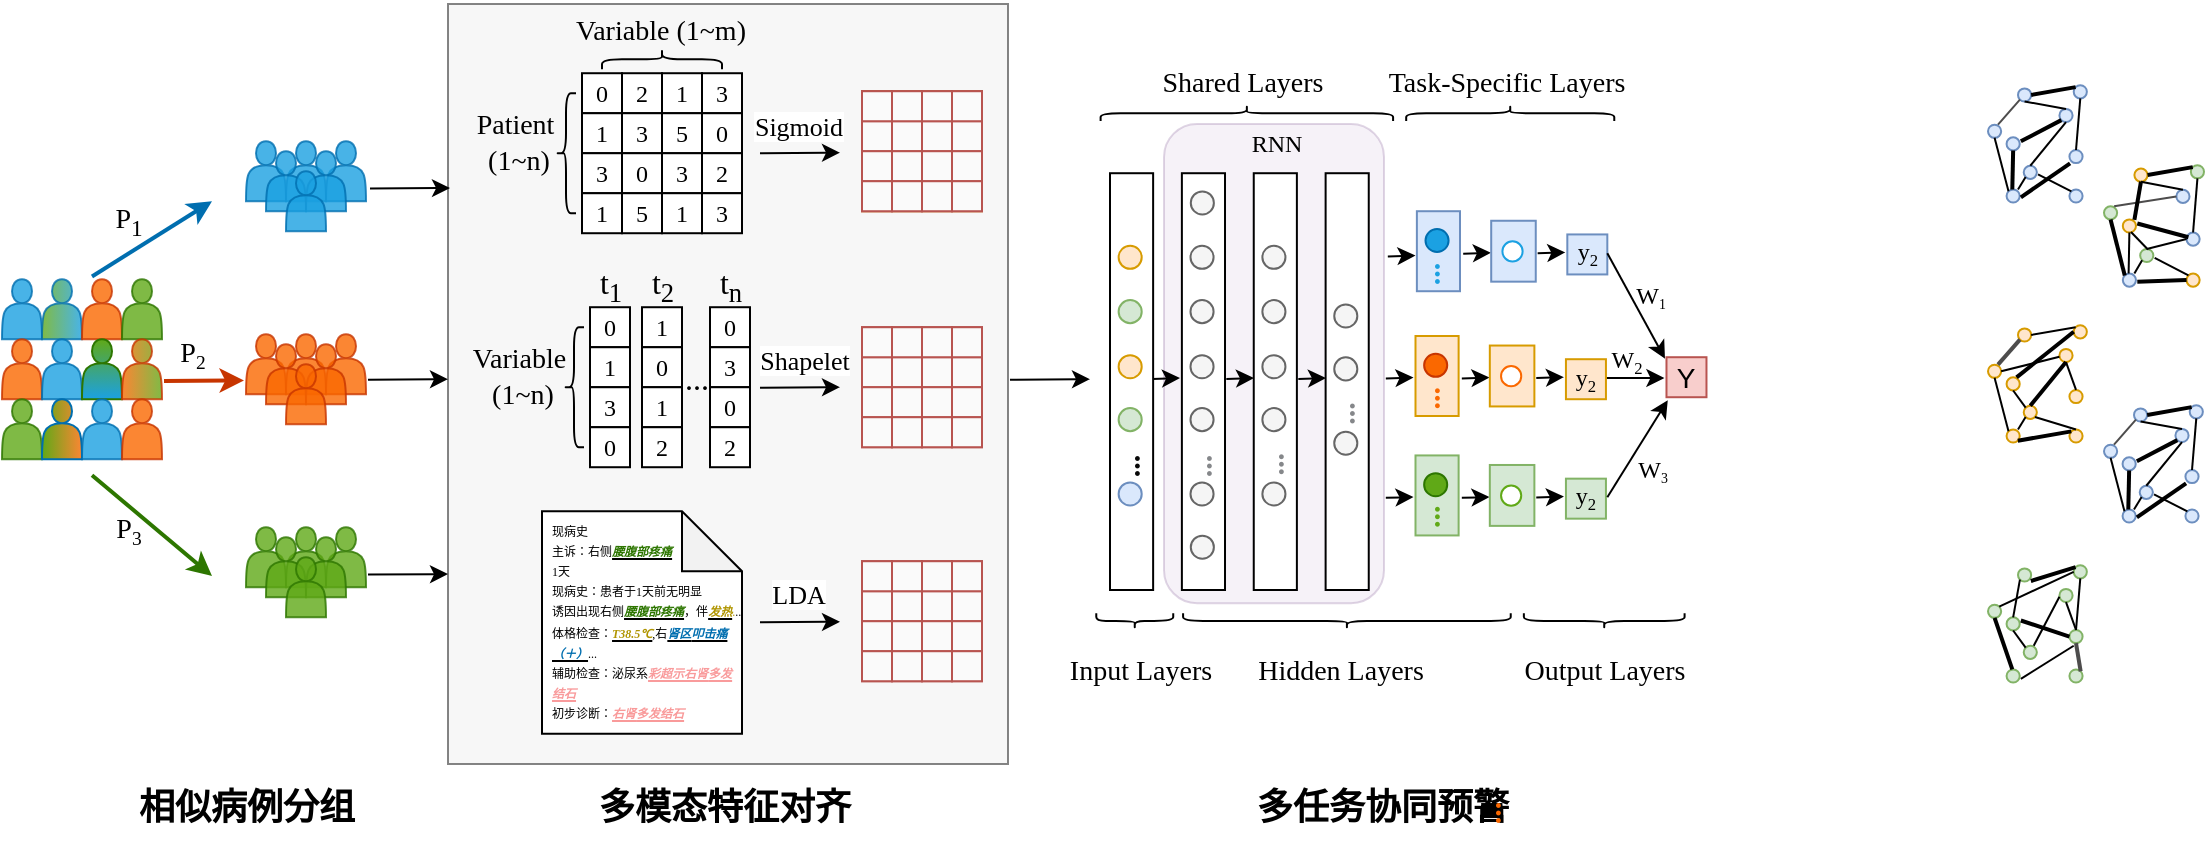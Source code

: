 <mxfile version="24.7.8">
  <diagram name="第 1 页" id="0Ec2PLDwrg9ha2cOhrA8">
    <mxGraphModel dx="1102" dy="836" grid="1" gridSize="10" guides="1" tooltips="1" connect="1" arrows="1" fold="1" page="1" pageScale="1" pageWidth="1169" pageHeight="827" math="0" shadow="0">
      <root>
        <mxCell id="0" />
        <mxCell id="1" parent="0" />
        <mxCell id="I_1CauUJUONfPGQjCN1W-705" value="" style="rounded=1;whiteSpace=wrap;html=1;gradientDirection=radial;opacity=30;fillStyle=solid;fillColor=#e1d5e7;strokeColor=#9673a6;container=0;" vertex="1" parent="1">
          <mxGeometry x="628" y="194" width="110" height="239.61" as="geometry" />
        </mxCell>
        <mxCell id="I_1CauUJUONfPGQjCN1W-775" value="" style="rounded=0;whiteSpace=wrap;html=1;opacity=80;fillColor=#f5f5f5;fontColor=#333333;strokeColor=#666666;" vertex="1" parent="1">
          <mxGeometry x="270" y="134" width="280" height="380" as="geometry" />
        </mxCell>
        <mxCell id="I_1CauUJUONfPGQjCN1W-1" value="&lt;b style=&quot;font-family: 宋体;&quot;&gt;&lt;font style=&quot;font-size: 18px;&quot;&gt;相似病例分组&lt;/font&gt;&lt;/b&gt;" style="text;html=1;align=center;verticalAlign=middle;resizable=0;points=[];autosize=1;strokeColor=none;fillColor=none;" vertex="1" parent="1">
          <mxGeometry x="104" y="516" width="130" height="40" as="geometry" />
        </mxCell>
        <mxCell id="I_1CauUJUONfPGQjCN1W-2" value="&lt;font size=&quot;1&quot; face=&quot;宋体&quot;&gt;&lt;b style=&quot;font-size: 18px;&quot;&gt;多模态特征对齐&lt;/b&gt;&lt;/font&gt;" style="text;html=1;align=center;verticalAlign=middle;resizable=0;points=[];autosize=1;strokeColor=none;fillColor=none;" vertex="1" parent="1">
          <mxGeometry x="333" y="516" width="150" height="40" as="geometry" />
        </mxCell>
        <mxCell id="I_1CauUJUONfPGQjCN1W-3" value="&lt;font size=&quot;1&quot; face=&quot;宋体&quot;&gt;&lt;b style=&quot;font-size: 18px;&quot;&gt;多任务协同预警&lt;/b&gt;&lt;/font&gt;" style="text;html=1;align=center;verticalAlign=middle;resizable=0;points=[];autosize=1;strokeColor=none;fillColor=none;" vertex="1" parent="1">
          <mxGeometry x="662.31" y="516" width="150" height="40" as="geometry" />
        </mxCell>
        <mxCell id="I_1CauUJUONfPGQjCN1W-113" value="" style="group;fontFamily=Times New Roman;" vertex="1" connectable="0" parent="1">
          <mxGeometry x="401" y="285.61" width="20" height="80" as="geometry" />
        </mxCell>
        <mxCell id="I_1CauUJUONfPGQjCN1W-114" value="0" style="rounded=0;whiteSpace=wrap;html=1;fontFamily=Times New Roman;" vertex="1" parent="I_1CauUJUONfPGQjCN1W-113">
          <mxGeometry width="20" height="20" as="geometry" />
        </mxCell>
        <mxCell id="I_1CauUJUONfPGQjCN1W-115" value="3" style="rounded=0;whiteSpace=wrap;html=1;fontFamily=Times New Roman;" vertex="1" parent="I_1CauUJUONfPGQjCN1W-113">
          <mxGeometry y="20" width="20" height="20" as="geometry" />
        </mxCell>
        <mxCell id="I_1CauUJUONfPGQjCN1W-116" value="0" style="rounded=0;whiteSpace=wrap;html=1;fontFamily=Times New Roman;" vertex="1" parent="I_1CauUJUONfPGQjCN1W-113">
          <mxGeometry y="40" width="20" height="20" as="geometry" />
        </mxCell>
        <mxCell id="I_1CauUJUONfPGQjCN1W-117" value="2" style="rounded=0;whiteSpace=wrap;html=1;fontFamily=Times New Roman;" vertex="1" parent="I_1CauUJUONfPGQjCN1W-113">
          <mxGeometry y="60" width="20" height="20" as="geometry" />
        </mxCell>
        <mxCell id="I_1CauUJUONfPGQjCN1W-86" value="0" style="rounded=0;whiteSpace=wrap;html=1;fontFamily=Times New Roman;" vertex="1" parent="1">
          <mxGeometry x="341" y="285.61" width="20" height="20" as="geometry" />
        </mxCell>
        <mxCell id="I_1CauUJUONfPGQjCN1W-100" value="1" style="rounded=0;whiteSpace=wrap;html=1;fontFamily=Times New Roman;" vertex="1" parent="1">
          <mxGeometry x="341" y="305.61" width="20" height="20" as="geometry" />
        </mxCell>
        <mxCell id="I_1CauUJUONfPGQjCN1W-101" value="3" style="rounded=0;whiteSpace=wrap;html=1;fontFamily=Times New Roman;" vertex="1" parent="1">
          <mxGeometry x="341" y="325.61" width="20" height="20" as="geometry" />
        </mxCell>
        <mxCell id="I_1CauUJUONfPGQjCN1W-102" value="0" style="rounded=0;whiteSpace=wrap;html=1;fontFamily=Times New Roman;" vertex="1" parent="1">
          <mxGeometry x="341" y="345.61" width="20" height="20" as="geometry" />
        </mxCell>
        <mxCell id="I_1CauUJUONfPGQjCN1W-108" value="" style="group;fontFamily=Times New Roman;" vertex="1" connectable="0" parent="1">
          <mxGeometry x="367" y="285.61" width="20" height="80" as="geometry" />
        </mxCell>
        <mxCell id="I_1CauUJUONfPGQjCN1W-109" value="1" style="rounded=0;whiteSpace=wrap;html=1;fontFamily=Times New Roman;" vertex="1" parent="I_1CauUJUONfPGQjCN1W-108">
          <mxGeometry width="20" height="20" as="geometry" />
        </mxCell>
        <mxCell id="I_1CauUJUONfPGQjCN1W-110" value="0" style="rounded=0;whiteSpace=wrap;html=1;fontFamily=Times New Roman;" vertex="1" parent="I_1CauUJUONfPGQjCN1W-108">
          <mxGeometry y="20" width="20" height="20" as="geometry" />
        </mxCell>
        <mxCell id="I_1CauUJUONfPGQjCN1W-111" value="1" style="rounded=0;whiteSpace=wrap;html=1;fontFamily=Times New Roman;" vertex="1" parent="I_1CauUJUONfPGQjCN1W-108">
          <mxGeometry y="40" width="20" height="20" as="geometry" />
        </mxCell>
        <mxCell id="I_1CauUJUONfPGQjCN1W-112" value="2" style="rounded=0;whiteSpace=wrap;html=1;fontFamily=Times New Roman;" vertex="1" parent="I_1CauUJUONfPGQjCN1W-108">
          <mxGeometry y="60" width="20" height="20" as="geometry" />
        </mxCell>
        <mxCell id="I_1CauUJUONfPGQjCN1W-122" value="&lt;font style=&quot;font-size: 16px;&quot; face=&quot;Times New Roman&quot;&gt;t&lt;sub&gt;1&lt;/sub&gt;&lt;/font&gt;" style="text;html=1;align=center;verticalAlign=middle;resizable=0;points=[];autosize=1;strokeColor=none;fillColor=none;" vertex="1" parent="1">
          <mxGeometry x="336" y="254.61" width="30" height="40" as="geometry" />
        </mxCell>
        <mxCell id="I_1CauUJUONfPGQjCN1W-123" value="&lt;font style=&quot;font-size: 16px;&quot;&gt;&lt;font style=&quot;font-size: 16px;&quot; face=&quot;Times New Roman&quot;&gt;t&lt;/font&gt;&lt;font style=&quot;font-size: 16px;&quot; face=&quot;Times New Roman&quot;&gt;&lt;sub style=&quot;&quot;&gt;2&lt;/sub&gt;&lt;/font&gt;&lt;/font&gt;" style="text;html=1;align=center;verticalAlign=middle;resizable=0;points=[];autosize=1;strokeColor=none;fillColor=none;" vertex="1" parent="1">
          <mxGeometry x="362" y="254.61" width="30" height="40" as="geometry" />
        </mxCell>
        <mxCell id="I_1CauUJUONfPGQjCN1W-124" value="&lt;font style=&quot;font-size: 16px;&quot;&gt;&lt;font style=&quot;font-size: 16px;&quot; face=&quot;Times New Roman&quot;&gt;t&lt;/font&gt;&lt;font style=&quot;font-size: 16px;&quot; face=&quot;Times New Roman&quot;&gt;&lt;sub style=&quot;&quot;&gt;n&lt;/sub&gt;&lt;/font&gt;&lt;/font&gt;" style="text;html=1;align=center;verticalAlign=middle;resizable=0;points=[];autosize=1;strokeColor=none;fillColor=none;" vertex="1" parent="1">
          <mxGeometry x="396" y="254.61" width="30" height="40" as="geometry" />
        </mxCell>
        <mxCell id="I_1CauUJUONfPGQjCN1W-125" value="&lt;font face=&quot;Times New Roman&quot;&gt;&lt;span style=&quot;font-size: 16px;&quot;&gt;...&lt;/span&gt;&lt;/font&gt;" style="text;html=1;align=center;verticalAlign=middle;resizable=0;points=[];autosize=1;strokeColor=none;fillColor=none;" vertex="1" parent="1">
          <mxGeometry x="374" y="305.61" width="40" height="30" as="geometry" />
        </mxCell>
        <mxCell id="I_1CauUJUONfPGQjCN1W-19" value="" style="shape=note;whiteSpace=wrap;html=1;backgroundOutline=1;darkOpacity=0.05;" vertex="1" parent="1">
          <mxGeometry x="317" y="387.61" width="100" height="111.22" as="geometry" />
        </mxCell>
        <mxCell id="I_1CauUJUONfPGQjCN1W-18" value="&lt;p style=&quot;margin-top: 0pt; margin-bottom: 0pt; margin-left: 0in; direction: ltr; unicode-bidi: embed; line-height: 170%; font-size: 6px;&quot;&gt;&lt;font face=&quot;宋体&quot; style=&quot;font-size: 6px;&quot;&gt;现病史&lt;/font&gt;&lt;/p&gt;&lt;p style=&quot;margin-top: 0pt; margin-bottom: 0pt; margin-left: 0in; direction: ltr; unicode-bidi: embed; line-height: 170%; font-size: 6px;&quot;&gt;&lt;font style=&quot;font-family: Srst9OHECPt7wxaIHF3h; background-color: initial;&quot;&gt;主诉：&lt;/font&gt;&lt;span style=&quot;font-family: Srst9OHECPt7wxaIHF3h; background-color: initial;&quot;&gt;右侧&lt;u&gt;&lt;b&gt;&lt;i&gt;&lt;font color=&quot;#2d7600&quot;&gt;腰腹部疼痛&lt;/font&gt;&lt;/i&gt;&lt;/b&gt;&lt;/u&gt;&lt;/span&gt;&lt;/p&gt;&lt;p style=&quot;margin-top: 0pt; margin-bottom: 0pt; margin-left: 0in; direction: ltr; unicode-bidi: embed; line-height: 170%; font-size: 6px;&quot;&gt;&lt;span style=&quot;font-family: Srst9OHECPt7wxaIHF3h; background-color: initial;&quot;&gt;1天&lt;/span&gt;&lt;br&gt;&lt;/p&gt;&lt;p style=&quot;margin-top: 0pt; margin-bottom: 0pt; margin-left: 0in; direction: ltr; unicode-bidi: embed; line-height: 170%; font-size: 6px;&quot;&gt;&lt;font face=&quot;Srst9OHECPt7wxaIHF3h&quot; style=&quot;font-size: 6px;&quot;&gt;&lt;font style=&quot;font-size: 6px;&quot;&gt;现病史：&lt;/font&gt;&lt;span style=&quot;background-color: initial;&quot;&gt;&lt;font style=&quot;font-size: 6px;&quot;&gt;患者于1天前无明显&lt;/font&gt;&lt;/span&gt;&lt;/font&gt;&lt;/p&gt;&lt;p style=&quot;margin-top: 0pt; margin-bottom: 0pt; margin-left: 0in; direction: ltr; unicode-bidi: embed; line-height: 170%; font-size: 6px;&quot;&gt;&lt;span style=&quot;background-color: initial;&quot;&gt;&lt;font face=&quot;Srst9OHECPt7wxaIHF3h&quot; style=&quot;font-size: 6px;&quot;&gt;诱因出现右侧&lt;i style=&quot;&quot;&gt;&lt;u style=&quot;&quot;&gt;&lt;b style=&quot;&quot;&gt;&lt;font style=&quot;font-size: 6px;&quot; color=&quot;#2d7600&quot;&gt;腰腹部疼痛&lt;/font&gt;&lt;/b&gt;&lt;/u&gt;&lt;/i&gt;，&lt;/font&gt;&lt;/span&gt;&lt;span style=&quot;font-family: Srst9OHECPt7wxaIHF3h; background-color: initial;&quot;&gt;伴&lt;i&gt;&lt;b&gt;&lt;u&gt;&lt;font color=&quot;#b09500&quot;&gt;发热&lt;/font&gt;&lt;/u&gt;&lt;/b&gt;&lt;/i&gt;&lt;/span&gt;&lt;span style=&quot;font-family: Srst9OHECPt7wxaIHF3h; background-color: initial;&quot;&gt;&lt;font color=&quot;#b09500&quot;&gt;.&lt;/font&gt;..&lt;/span&gt;&lt;/p&gt;&lt;p style=&quot;margin-top: 0pt; margin-bottom: 0pt; margin-left: 0in; direction: ltr; unicode-bidi: embed; line-height: 170%; font-size: 6px;&quot;&gt;&lt;font face=&quot;Srst9OHECPt7wxaIHF3h&quot; style=&quot;font-size: 6px;&quot;&gt;&lt;font style=&quot;background-color: initial; font-size: 6px;&quot;&gt;体格检查：&lt;/font&gt;&lt;span style=&quot;background-color: initial;&quot;&gt;&lt;font style=&quot;font-size: 6px;&quot;&gt;&lt;i style=&quot;&quot;&gt;&lt;u style=&quot;&quot;&gt;&lt;b style=&quot;&quot;&gt;&lt;font style=&quot;font-size: 6px;&quot; color=&quot;#b09500&quot;&gt;T38.5℃&lt;/font&gt;&lt;/b&gt;&lt;/u&gt;&lt;/i&gt;,&lt;/font&gt;&lt;/span&gt;&lt;span style=&quot;background-color: initial;&quot;&gt;&lt;font style=&quot;font-size: 6px;&quot;&gt;右&lt;b style=&quot;&quot;&gt;&lt;i style=&quot;&quot;&gt;&lt;u style=&quot;&quot;&gt;&lt;font style=&quot;font-size: 6px;&quot; color=&quot;#006eaf&quot;&gt;肾区&lt;/font&gt;&lt;/u&gt;&lt;/i&gt;&lt;/b&gt;&lt;/font&gt;&lt;/span&gt;&lt;/font&gt;&lt;b style=&quot;font-family: Srst9OHECPt7wxaIHF3h; background-color: initial;&quot;&gt;&lt;i&gt;&lt;u&gt;&lt;font color=&quot;#006eaf&quot;&gt;叩击痛&lt;/font&gt;&lt;/u&gt;&lt;/i&gt;&lt;/b&gt;&lt;/p&gt;&lt;p style=&quot;margin-top: 0pt; margin-bottom: 0pt; margin-left: 0in; direction: ltr; unicode-bidi: embed; line-height: 170%; font-size: 6px;&quot;&gt;&lt;b style=&quot;font-family: Srst9OHECPt7wxaIHF3h; background-color: initial;&quot;&gt;&lt;i&gt;&lt;u&gt;&lt;font color=&quot;#006eaf&quot;&gt;（＋）&lt;/font&gt;&lt;/u&gt;&lt;/i&gt;&lt;/b&gt;&lt;span style=&quot;font-family: Srst9OHECPt7wxaIHF3h; background-color: initial;&quot;&gt;...&lt;/span&gt;&lt;/p&gt;&lt;p style=&quot;margin-top: 0pt; margin-bottom: 0pt; margin-left: 0in; direction: ltr; unicode-bidi: embed; line-height: 170%; font-size: 6px;&quot;&gt;&lt;font face=&quot;Srst9OHECPt7wxaIHF3h&quot; style=&quot;font-size: 6px;&quot;&gt;&lt;font style=&quot;font-size: 6px;&quot;&gt;辅助检查：&lt;/font&gt;&lt;span style=&quot;background-color: initial;&quot;&gt;&lt;font style=&quot;font-size: 6px;&quot;&gt;泌尿系&lt;i style=&quot;&quot;&gt;&lt;b style=&quot;&quot;&gt;&lt;font style=&quot;font-size: 6px;&quot; color=&quot;#f99b9c&quot;&gt;&lt;u style=&quot;&quot;&gt;彩超示右肾&lt;/u&gt;&lt;/font&gt;&lt;/b&gt;&lt;/i&gt;&lt;/font&gt;&lt;/span&gt;&lt;/font&gt;&lt;i style=&quot;color: rgb(249, 155, 156); font-family: Srst9OHECPt7wxaIHF3h; background-color: initial;&quot;&gt;&lt;b&gt;&lt;u&gt;多发&lt;/u&gt;&lt;/b&gt;&lt;/i&gt;&lt;/p&gt;&lt;p style=&quot;margin-top: 0pt; margin-bottom: 0pt; margin-left: 0in; direction: ltr; unicode-bidi: embed; line-height: 170%; font-size: 6px;&quot;&gt;&lt;i style=&quot;color: rgb(249, 155, 156); font-family: Srst9OHECPt7wxaIHF3h; background-color: initial;&quot;&gt;&lt;b&gt;&lt;u&gt;结石&lt;/u&gt;&lt;/b&gt;&lt;/i&gt;&lt;/p&gt;&lt;p style=&quot;margin-top: 0pt; margin-bottom: 0pt; margin-left: 0in; direction: ltr; unicode-bidi: embed; line-height: 170%; font-size: 6px;&quot;&gt;&lt;font face=&quot;Srst9OHECPt7wxaIHF3h&quot; style=&quot;font-size: 6px;&quot;&gt;&lt;font style=&quot;font-size: 6px;&quot;&gt;初步诊断：&lt;/font&gt;&lt;span style=&quot;background-color: initial;&quot;&gt;&lt;font style=&quot;font-size: 6px;&quot; color=&quot;#f99a9a&quot;&gt;&lt;u style=&quot;&quot;&gt;&lt;i style=&quot;&quot;&gt;&lt;b style=&quot;&quot;&gt;右肾&lt;/b&gt;&lt;/i&gt;&lt;b style=&quot;&quot;&gt;&lt;i style=&quot;&quot;&gt;多发结石&lt;/i&gt;&lt;/b&gt;&lt;/u&gt;&lt;/font&gt;&lt;/span&gt;&lt;/font&gt;&lt;/p&gt;" style="text;html=1;align=left;verticalAlign=middle;resizable=0;points=[];autosize=1;strokeColor=none;fillColor=none;fontSize=7;" vertex="1" parent="1">
          <mxGeometry x="320" y="383.39" width="120" height="120" as="geometry" />
        </mxCell>
        <mxCell id="I_1CauUJUONfPGQjCN1W-227" value="" style="group;fillColor=#FFE6CC;strokeColor=#d79b00;" vertex="1" connectable="0" parent="1">
          <mxGeometry x="477" y="177.61" width="60" height="60" as="geometry" />
        </mxCell>
        <mxCell id="I_1CauUJUONfPGQjCN1W-149" value="" style="group;fillColor=#fafafa;strokeColor=#b85450;" vertex="1" connectable="0" parent="I_1CauUJUONfPGQjCN1W-227">
          <mxGeometry width="15" height="60" as="geometry" />
        </mxCell>
        <mxCell id="I_1CauUJUONfPGQjCN1W-150" value="" style="rounded=0;whiteSpace=wrap;html=1;fillColor=#fafafa;strokeColor=#b85450;" vertex="1" parent="I_1CauUJUONfPGQjCN1W-149">
          <mxGeometry y="15" width="15" height="15" as="geometry" />
        </mxCell>
        <mxCell id="I_1CauUJUONfPGQjCN1W-151" value="" style="rounded=0;whiteSpace=wrap;html=1;fillColor=#fafafa;strokeColor=#b85450;" vertex="1" parent="I_1CauUJUONfPGQjCN1W-149">
          <mxGeometry y="30" width="15" height="15" as="geometry" />
        </mxCell>
        <mxCell id="I_1CauUJUONfPGQjCN1W-152" value="" style="rounded=0;whiteSpace=wrap;html=1;fillColor=#fafafa;strokeColor=#b85450;" vertex="1" parent="I_1CauUJUONfPGQjCN1W-149">
          <mxGeometry y="45" width="15" height="15" as="geometry" />
        </mxCell>
        <mxCell id="I_1CauUJUONfPGQjCN1W-153" value="" style="rounded=0;whiteSpace=wrap;html=1;fillColor=#fafafa;strokeColor=#b85450;" vertex="1" parent="I_1CauUJUONfPGQjCN1W-149">
          <mxGeometry width="15" height="15" as="geometry" />
        </mxCell>
        <mxCell id="I_1CauUJUONfPGQjCN1W-154" value="" style="group;fillColor=#fafafa;strokeColor=#b85450;" vertex="1" connectable="0" parent="I_1CauUJUONfPGQjCN1W-227">
          <mxGeometry x="15" width="15" height="60" as="geometry" />
        </mxCell>
        <mxCell id="I_1CauUJUONfPGQjCN1W-155" value="" style="rounded=0;whiteSpace=wrap;html=1;fillColor=#fafafa;strokeColor=#b85450;" vertex="1" parent="I_1CauUJUONfPGQjCN1W-154">
          <mxGeometry y="15" width="15" height="15" as="geometry" />
        </mxCell>
        <mxCell id="I_1CauUJUONfPGQjCN1W-156" value="" style="rounded=0;whiteSpace=wrap;html=1;fillColor=#fafafa;strokeColor=#b85450;" vertex="1" parent="I_1CauUJUONfPGQjCN1W-154">
          <mxGeometry y="30" width="15" height="15" as="geometry" />
        </mxCell>
        <mxCell id="I_1CauUJUONfPGQjCN1W-157" value="" style="rounded=0;whiteSpace=wrap;html=1;fillColor=#fafafa;strokeColor=#b85450;" vertex="1" parent="I_1CauUJUONfPGQjCN1W-154">
          <mxGeometry y="45" width="15" height="15" as="geometry" />
        </mxCell>
        <mxCell id="I_1CauUJUONfPGQjCN1W-158" value="" style="rounded=0;whiteSpace=wrap;html=1;fillColor=#fafafa;strokeColor=#b85450;" vertex="1" parent="I_1CauUJUONfPGQjCN1W-154">
          <mxGeometry width="15" height="15" as="geometry" />
        </mxCell>
        <mxCell id="I_1CauUJUONfPGQjCN1W-159" value="" style="group;fillColor=#fafafa;strokeColor=#b85450;" vertex="1" connectable="0" parent="I_1CauUJUONfPGQjCN1W-227">
          <mxGeometry x="30" width="15" height="60" as="geometry" />
        </mxCell>
        <mxCell id="I_1CauUJUONfPGQjCN1W-160" value="" style="rounded=0;whiteSpace=wrap;html=1;fillColor=#fafafa;strokeColor=#b85450;" vertex="1" parent="I_1CauUJUONfPGQjCN1W-159">
          <mxGeometry y="15" width="15" height="15" as="geometry" />
        </mxCell>
        <mxCell id="I_1CauUJUONfPGQjCN1W-161" value="" style="rounded=0;whiteSpace=wrap;html=1;fillColor=#fafafa;strokeColor=#b85450;" vertex="1" parent="I_1CauUJUONfPGQjCN1W-159">
          <mxGeometry y="30" width="15" height="15" as="geometry" />
        </mxCell>
        <mxCell id="I_1CauUJUONfPGQjCN1W-162" value="" style="rounded=0;whiteSpace=wrap;html=1;fillColor=#fafafa;strokeColor=#b85450;" vertex="1" parent="I_1CauUJUONfPGQjCN1W-159">
          <mxGeometry y="45" width="15" height="15" as="geometry" />
        </mxCell>
        <mxCell id="I_1CauUJUONfPGQjCN1W-163" value="" style="rounded=0;whiteSpace=wrap;html=1;fillColor=#fafafa;strokeColor=#b85450;" vertex="1" parent="I_1CauUJUONfPGQjCN1W-159">
          <mxGeometry width="15" height="15" as="geometry" />
        </mxCell>
        <mxCell id="I_1CauUJUONfPGQjCN1W-164" value="" style="group;fillColor=#fafafa;strokeColor=#b85450;" vertex="1" connectable="0" parent="I_1CauUJUONfPGQjCN1W-227">
          <mxGeometry x="45" width="15" height="60" as="geometry" />
        </mxCell>
        <mxCell id="I_1CauUJUONfPGQjCN1W-165" value="" style="rounded=0;whiteSpace=wrap;html=1;fillColor=#fafafa;strokeColor=#b85450;" vertex="1" parent="I_1CauUJUONfPGQjCN1W-164">
          <mxGeometry y="15" width="15" height="15" as="geometry" />
        </mxCell>
        <mxCell id="I_1CauUJUONfPGQjCN1W-166" value="" style="rounded=0;whiteSpace=wrap;html=1;fillColor=#fafafa;strokeColor=#b85450;" vertex="1" parent="I_1CauUJUONfPGQjCN1W-164">
          <mxGeometry y="30" width="15" height="15" as="geometry" />
        </mxCell>
        <mxCell id="I_1CauUJUONfPGQjCN1W-167" value="" style="rounded=0;whiteSpace=wrap;html=1;fillColor=#fafafa;strokeColor=#b85450;" vertex="1" parent="I_1CauUJUONfPGQjCN1W-164">
          <mxGeometry y="45" width="15" height="15" as="geometry" />
        </mxCell>
        <mxCell id="I_1CauUJUONfPGQjCN1W-168" value="" style="rounded=0;whiteSpace=wrap;html=1;fillColor=#fafafa;strokeColor=#b85450;" vertex="1" parent="I_1CauUJUONfPGQjCN1W-164">
          <mxGeometry width="15" height="15" as="geometry" />
        </mxCell>
        <mxCell id="I_1CauUJUONfPGQjCN1W-228" value="" style="group" vertex="1" connectable="0" parent="1">
          <mxGeometry x="477" y="295.61" width="60" height="60" as="geometry" />
        </mxCell>
        <mxCell id="I_1CauUJUONfPGQjCN1W-229" value="" style="group;fillColor=#fafafa;strokeColor=#b85450;" vertex="1" connectable="0" parent="I_1CauUJUONfPGQjCN1W-228">
          <mxGeometry width="15" height="60" as="geometry" />
        </mxCell>
        <mxCell id="I_1CauUJUONfPGQjCN1W-230" value="" style="rounded=0;whiteSpace=wrap;html=1;fillColor=#fafafa;strokeColor=#b85450;" vertex="1" parent="I_1CauUJUONfPGQjCN1W-229">
          <mxGeometry y="15" width="15" height="15" as="geometry" />
        </mxCell>
        <mxCell id="I_1CauUJUONfPGQjCN1W-231" value="" style="rounded=0;whiteSpace=wrap;html=1;fillColor=#fafafa;strokeColor=#b85450;" vertex="1" parent="I_1CauUJUONfPGQjCN1W-229">
          <mxGeometry y="30" width="15" height="15" as="geometry" />
        </mxCell>
        <mxCell id="I_1CauUJUONfPGQjCN1W-232" value="" style="rounded=0;whiteSpace=wrap;html=1;fillColor=#fafafa;strokeColor=#b85450;" vertex="1" parent="I_1CauUJUONfPGQjCN1W-229">
          <mxGeometry y="45" width="15" height="15" as="geometry" />
        </mxCell>
        <mxCell id="I_1CauUJUONfPGQjCN1W-233" value="" style="rounded=0;whiteSpace=wrap;html=1;fillColor=#fafafa;strokeColor=#b85450;" vertex="1" parent="I_1CauUJUONfPGQjCN1W-229">
          <mxGeometry width="15" height="15" as="geometry" />
        </mxCell>
        <mxCell id="I_1CauUJUONfPGQjCN1W-234" value="" style="group;fillColor=#fafafa;strokeColor=#b85450;" vertex="1" connectable="0" parent="I_1CauUJUONfPGQjCN1W-228">
          <mxGeometry x="15" width="15" height="60" as="geometry" />
        </mxCell>
        <mxCell id="I_1CauUJUONfPGQjCN1W-235" value="" style="rounded=0;whiteSpace=wrap;html=1;fillColor=#fafafa;strokeColor=#b85450;" vertex="1" parent="I_1CauUJUONfPGQjCN1W-234">
          <mxGeometry y="15" width="15" height="15" as="geometry" />
        </mxCell>
        <mxCell id="I_1CauUJUONfPGQjCN1W-236" value="" style="rounded=0;whiteSpace=wrap;html=1;fillColor=#fafafa;strokeColor=#b85450;" vertex="1" parent="I_1CauUJUONfPGQjCN1W-234">
          <mxGeometry y="30" width="15" height="15" as="geometry" />
        </mxCell>
        <mxCell id="I_1CauUJUONfPGQjCN1W-237" value="" style="rounded=0;whiteSpace=wrap;html=1;fillColor=#fafafa;strokeColor=#b85450;" vertex="1" parent="I_1CauUJUONfPGQjCN1W-234">
          <mxGeometry y="45" width="15" height="15" as="geometry" />
        </mxCell>
        <mxCell id="I_1CauUJUONfPGQjCN1W-238" value="" style="rounded=0;whiteSpace=wrap;html=1;fillColor=#fafafa;strokeColor=#b85450;" vertex="1" parent="I_1CauUJUONfPGQjCN1W-234">
          <mxGeometry width="15" height="15" as="geometry" />
        </mxCell>
        <mxCell id="I_1CauUJUONfPGQjCN1W-239" value="" style="group;fillColor=#fafafa;strokeColor=#b85450;" vertex="1" connectable="0" parent="I_1CauUJUONfPGQjCN1W-228">
          <mxGeometry x="30" width="15" height="60" as="geometry" />
        </mxCell>
        <mxCell id="I_1CauUJUONfPGQjCN1W-240" value="" style="rounded=0;whiteSpace=wrap;html=1;fillColor=#fafafa;strokeColor=#b85450;" vertex="1" parent="I_1CauUJUONfPGQjCN1W-239">
          <mxGeometry y="15" width="15" height="15" as="geometry" />
        </mxCell>
        <mxCell id="I_1CauUJUONfPGQjCN1W-241" value="" style="rounded=0;whiteSpace=wrap;html=1;fillColor=#fafafa;strokeColor=#b85450;" vertex="1" parent="I_1CauUJUONfPGQjCN1W-239">
          <mxGeometry y="30" width="15" height="15" as="geometry" />
        </mxCell>
        <mxCell id="I_1CauUJUONfPGQjCN1W-242" value="" style="rounded=0;whiteSpace=wrap;html=1;fillColor=#fafafa;strokeColor=#b85450;" vertex="1" parent="I_1CauUJUONfPGQjCN1W-239">
          <mxGeometry y="45" width="15" height="15" as="geometry" />
        </mxCell>
        <mxCell id="I_1CauUJUONfPGQjCN1W-243" value="" style="rounded=0;whiteSpace=wrap;html=1;fillColor=#fafafa;strokeColor=#b85450;" vertex="1" parent="I_1CauUJUONfPGQjCN1W-239">
          <mxGeometry width="15" height="15" as="geometry" />
        </mxCell>
        <mxCell id="I_1CauUJUONfPGQjCN1W-244" value="" style="group;fillColor=#fafafa;strokeColor=#b85450;" vertex="1" connectable="0" parent="I_1CauUJUONfPGQjCN1W-228">
          <mxGeometry x="45" width="15" height="60" as="geometry" />
        </mxCell>
        <mxCell id="I_1CauUJUONfPGQjCN1W-245" value="" style="rounded=0;whiteSpace=wrap;html=1;fillColor=#fafafa;strokeColor=#b85450;" vertex="1" parent="I_1CauUJUONfPGQjCN1W-244">
          <mxGeometry y="15" width="15" height="15" as="geometry" />
        </mxCell>
        <mxCell id="I_1CauUJUONfPGQjCN1W-246" value="" style="rounded=0;whiteSpace=wrap;html=1;fillColor=#fafafa;strokeColor=#b85450;" vertex="1" parent="I_1CauUJUONfPGQjCN1W-244">
          <mxGeometry y="30" width="15" height="15" as="geometry" />
        </mxCell>
        <mxCell id="I_1CauUJUONfPGQjCN1W-247" value="" style="rounded=0;whiteSpace=wrap;html=1;fillColor=#fafafa;strokeColor=#b85450;" vertex="1" parent="I_1CauUJUONfPGQjCN1W-244">
          <mxGeometry y="45" width="15" height="15" as="geometry" />
        </mxCell>
        <mxCell id="I_1CauUJUONfPGQjCN1W-248" value="" style="rounded=0;whiteSpace=wrap;html=1;fillColor=#fafafa;strokeColor=#b85450;" vertex="1" parent="I_1CauUJUONfPGQjCN1W-244">
          <mxGeometry width="15" height="15" as="geometry" />
        </mxCell>
        <mxCell id="I_1CauUJUONfPGQjCN1W-249" value="" style="group" vertex="1" connectable="0" parent="1">
          <mxGeometry x="477" y="412.61" width="60" height="60" as="geometry" />
        </mxCell>
        <mxCell id="I_1CauUJUONfPGQjCN1W-250" value="" style="group;fillColor=#fafafa;strokeColor=#b85450;" vertex="1" connectable="0" parent="I_1CauUJUONfPGQjCN1W-249">
          <mxGeometry width="15" height="60" as="geometry" />
        </mxCell>
        <mxCell id="I_1CauUJUONfPGQjCN1W-251" value="" style="rounded=0;whiteSpace=wrap;html=1;fillColor=#fafafa;strokeColor=#b85450;" vertex="1" parent="I_1CauUJUONfPGQjCN1W-250">
          <mxGeometry y="15" width="15" height="15" as="geometry" />
        </mxCell>
        <mxCell id="I_1CauUJUONfPGQjCN1W-252" value="" style="rounded=0;whiteSpace=wrap;html=1;fillColor=#fafafa;strokeColor=#b85450;" vertex="1" parent="I_1CauUJUONfPGQjCN1W-250">
          <mxGeometry y="30" width="15" height="15" as="geometry" />
        </mxCell>
        <mxCell id="I_1CauUJUONfPGQjCN1W-253" value="" style="rounded=0;whiteSpace=wrap;html=1;fillColor=#fafafa;strokeColor=#b85450;" vertex="1" parent="I_1CauUJUONfPGQjCN1W-250">
          <mxGeometry y="45" width="15" height="15" as="geometry" />
        </mxCell>
        <mxCell id="I_1CauUJUONfPGQjCN1W-254" value="" style="rounded=0;whiteSpace=wrap;html=1;fillColor=#fafafa;strokeColor=#b85450;" vertex="1" parent="I_1CauUJUONfPGQjCN1W-250">
          <mxGeometry width="15" height="15" as="geometry" />
        </mxCell>
        <mxCell id="I_1CauUJUONfPGQjCN1W-255" value="" style="group;fillColor=#fafafa;strokeColor=#b85450;" vertex="1" connectable="0" parent="I_1CauUJUONfPGQjCN1W-249">
          <mxGeometry x="15" width="15" height="60" as="geometry" />
        </mxCell>
        <mxCell id="I_1CauUJUONfPGQjCN1W-256" value="" style="rounded=0;whiteSpace=wrap;html=1;fillColor=#fafafa;strokeColor=#b85450;" vertex="1" parent="I_1CauUJUONfPGQjCN1W-255">
          <mxGeometry y="15" width="15" height="15" as="geometry" />
        </mxCell>
        <mxCell id="I_1CauUJUONfPGQjCN1W-257" value="" style="rounded=0;whiteSpace=wrap;html=1;fillColor=#fafafa;strokeColor=#b85450;" vertex="1" parent="I_1CauUJUONfPGQjCN1W-255">
          <mxGeometry y="30" width="15" height="15" as="geometry" />
        </mxCell>
        <mxCell id="I_1CauUJUONfPGQjCN1W-258" value="" style="rounded=0;whiteSpace=wrap;html=1;fillColor=#fafafa;strokeColor=#b85450;" vertex="1" parent="I_1CauUJUONfPGQjCN1W-255">
          <mxGeometry y="45" width="15" height="15" as="geometry" />
        </mxCell>
        <mxCell id="I_1CauUJUONfPGQjCN1W-259" value="" style="rounded=0;whiteSpace=wrap;html=1;fillColor=#fafafa;strokeColor=#b85450;" vertex="1" parent="I_1CauUJUONfPGQjCN1W-255">
          <mxGeometry width="15" height="15" as="geometry" />
        </mxCell>
        <mxCell id="I_1CauUJUONfPGQjCN1W-260" value="" style="group;fillColor=#fafafa;strokeColor=#b85450;" vertex="1" connectable="0" parent="I_1CauUJUONfPGQjCN1W-249">
          <mxGeometry x="30" width="15" height="60" as="geometry" />
        </mxCell>
        <mxCell id="I_1CauUJUONfPGQjCN1W-261" value="" style="rounded=0;whiteSpace=wrap;html=1;fillColor=#fafafa;strokeColor=#b85450;" vertex="1" parent="I_1CauUJUONfPGQjCN1W-260">
          <mxGeometry y="15" width="15" height="15" as="geometry" />
        </mxCell>
        <mxCell id="I_1CauUJUONfPGQjCN1W-262" value="" style="rounded=0;whiteSpace=wrap;html=1;fillColor=#fafafa;strokeColor=#b85450;" vertex="1" parent="I_1CauUJUONfPGQjCN1W-260">
          <mxGeometry y="30" width="15" height="15" as="geometry" />
        </mxCell>
        <mxCell id="I_1CauUJUONfPGQjCN1W-263" value="" style="rounded=0;whiteSpace=wrap;html=1;fillColor=#fafafa;strokeColor=#b85450;" vertex="1" parent="I_1CauUJUONfPGQjCN1W-260">
          <mxGeometry y="45" width="15" height="15" as="geometry" />
        </mxCell>
        <mxCell id="I_1CauUJUONfPGQjCN1W-264" value="" style="rounded=0;whiteSpace=wrap;html=1;fillColor=#fafafa;strokeColor=#b85450;" vertex="1" parent="I_1CauUJUONfPGQjCN1W-260">
          <mxGeometry width="15" height="15" as="geometry" />
        </mxCell>
        <mxCell id="I_1CauUJUONfPGQjCN1W-265" value="" style="group;fillColor=#fafafa;strokeColor=#b85450;" vertex="1" connectable="0" parent="I_1CauUJUONfPGQjCN1W-249">
          <mxGeometry x="45" width="15" height="60" as="geometry" />
        </mxCell>
        <mxCell id="I_1CauUJUONfPGQjCN1W-266" value="" style="rounded=0;whiteSpace=wrap;html=1;fillColor=#fafafa;strokeColor=#b85450;" vertex="1" parent="I_1CauUJUONfPGQjCN1W-265">
          <mxGeometry y="15" width="15" height="15" as="geometry" />
        </mxCell>
        <mxCell id="I_1CauUJUONfPGQjCN1W-267" value="" style="rounded=0;whiteSpace=wrap;html=1;fillColor=#fafafa;strokeColor=#b85450;" vertex="1" parent="I_1CauUJUONfPGQjCN1W-265">
          <mxGeometry y="30" width="15" height="15" as="geometry" />
        </mxCell>
        <mxCell id="I_1CauUJUONfPGQjCN1W-268" value="" style="rounded=0;whiteSpace=wrap;html=1;fillColor=#fafafa;strokeColor=#b85450;" vertex="1" parent="I_1CauUJUONfPGQjCN1W-265">
          <mxGeometry y="45" width="15" height="15" as="geometry" />
        </mxCell>
        <mxCell id="I_1CauUJUONfPGQjCN1W-269" value="" style="rounded=0;whiteSpace=wrap;html=1;fillColor=#fafafa;strokeColor=#b85450;" vertex="1" parent="I_1CauUJUONfPGQjCN1W-265">
          <mxGeometry width="15" height="15" as="geometry" />
        </mxCell>
        <mxCell id="I_1CauUJUONfPGQjCN1W-312" value="&lt;font style=&quot;font-size: 14px;&quot; face=&quot;Times New Roman&quot;&gt;Patient&amp;nbsp;&lt;/font&gt;&lt;div style=&quot;font-size: 14px;&quot;&gt;&lt;font style=&quot;font-size: 14px;&quot; face=&quot;Times New Roman&quot;&gt;(1~n)&lt;/font&gt;&lt;/div&gt;" style="text;html=1;align=center;verticalAlign=middle;resizable=0;points=[];autosize=1;strokeColor=none;fillColor=none;" vertex="1" parent="1">
          <mxGeometry x="270" y="178.61" width="70" height="50" as="geometry" />
        </mxCell>
        <mxCell id="I_1CauUJUONfPGQjCN1W-314" value="" style="shape=curlyBracket;whiteSpace=wrap;html=1;rounded=1;labelPosition=left;verticalLabelPosition=middle;align=right;verticalAlign=middle;rotation=0;" vertex="1" parent="1">
          <mxGeometry x="324" y="178.61" width="10" height="60" as="geometry" />
        </mxCell>
        <mxCell id="I_1CauUJUONfPGQjCN1W-319" value="" style="shape=curlyBracket;whiteSpace=wrap;html=1;rounded=1;labelPosition=left;verticalLabelPosition=middle;align=right;verticalAlign=middle;rotation=90;" vertex="1" parent="1">
          <mxGeometry x="372" y="131.61" width="10" height="60" as="geometry" />
        </mxCell>
        <mxCell id="I_1CauUJUONfPGQjCN1W-320" value="&lt;font style=&quot;font-size: 14px;&quot; face=&quot;Times New Roman&quot;&gt;Variable&amp;nbsp;&lt;/font&gt;&lt;span style=&quot;font-size: 14px; font-family: &amp;quot;Times New Roman&amp;quot;; background-color: initial;&quot;&gt;(1~m)&lt;/span&gt;" style="text;html=1;align=center;verticalAlign=middle;resizable=0;points=[];autosize=1;strokeColor=none;fillColor=none;" vertex="1" parent="1">
          <mxGeometry x="321" y="132.61" width="110" height="30" as="geometry" />
        </mxCell>
        <mxCell id="I_1CauUJUONfPGQjCN1W-322" value="&lt;span style=&quot;font-family: &amp;quot;Times New Roman&amp;quot;; font-size: 14px;&quot;&gt;Variable&lt;/span&gt;&lt;font style=&quot;font-size: 14px;&quot; face=&quot;Times New Roman&quot;&gt;&amp;nbsp;&lt;/font&gt;&lt;div style=&quot;font-size: 14px;&quot;&gt;&lt;font style=&quot;font-size: 14px;&quot; face=&quot;Times New Roman&quot;&gt;(1~n)&lt;/font&gt;&lt;/div&gt;" style="text;html=1;align=center;verticalAlign=middle;resizable=0;points=[];autosize=1;strokeColor=none;fillColor=none;" vertex="1" parent="1">
          <mxGeometry x="272" y="295.61" width="70" height="50" as="geometry" />
        </mxCell>
        <mxCell id="I_1CauUJUONfPGQjCN1W-323" value="" style="shape=curlyBracket;whiteSpace=wrap;html=1;rounded=1;labelPosition=left;verticalLabelPosition=middle;align=right;verticalAlign=middle;rotation=0;" vertex="1" parent="1">
          <mxGeometry x="328" y="295.61" width="10" height="60" as="geometry" />
        </mxCell>
        <mxCell id="I_1CauUJUONfPGQjCN1W-286" value="" style="group" vertex="1" connectable="0" parent="1">
          <mxGeometry x="357" y="168.61" width="33" height="100" as="geometry" />
        </mxCell>
        <mxCell id="I_1CauUJUONfPGQjCN1W-287" value="2" style="rounded=0;whiteSpace=wrap;html=1;fontFamily=Times New Roman;" vertex="1" parent="I_1CauUJUONfPGQjCN1W-286">
          <mxGeometry width="20" height="20" as="geometry" />
        </mxCell>
        <mxCell id="I_1CauUJUONfPGQjCN1W-288" value="3" style="rounded=0;whiteSpace=wrap;html=1;fontFamily=Times New Roman;" vertex="1" parent="I_1CauUJUONfPGQjCN1W-286">
          <mxGeometry y="20" width="20" height="20" as="geometry" />
        </mxCell>
        <mxCell id="I_1CauUJUONfPGQjCN1W-289" value="0" style="rounded=0;whiteSpace=wrap;html=1;fontFamily=Times New Roman;" vertex="1" parent="I_1CauUJUONfPGQjCN1W-286">
          <mxGeometry y="40" width="20" height="20" as="geometry" />
        </mxCell>
        <mxCell id="I_1CauUJUONfPGQjCN1W-290" value="5" style="rounded=0;whiteSpace=wrap;html=1;fontFamily=Times New Roman;" vertex="1" parent="I_1CauUJUONfPGQjCN1W-286">
          <mxGeometry y="60" width="20" height="20" as="geometry" />
        </mxCell>
        <mxCell id="I_1CauUJUONfPGQjCN1W-292" value="" style="group" vertex="1" connectable="0" parent="1">
          <mxGeometry x="377" y="176.61" width="20" height="120" as="geometry" />
        </mxCell>
        <mxCell id="I_1CauUJUONfPGQjCN1W-293" value="1" style="rounded=0;whiteSpace=wrap;html=1;fontFamily=Times New Roman;" vertex="1" parent="I_1CauUJUONfPGQjCN1W-292">
          <mxGeometry y="-8" width="20" height="20" as="geometry" />
        </mxCell>
        <mxCell id="I_1CauUJUONfPGQjCN1W-294" value="5" style="rounded=0;whiteSpace=wrap;html=1;fontFamily=Times New Roman;" vertex="1" parent="I_1CauUJUONfPGQjCN1W-292">
          <mxGeometry y="12" width="20" height="20" as="geometry" />
        </mxCell>
        <mxCell id="I_1CauUJUONfPGQjCN1W-295" value="3" style="rounded=0;whiteSpace=wrap;html=1;fontFamily=Times New Roman;" vertex="1" parent="I_1CauUJUONfPGQjCN1W-292">
          <mxGeometry y="32" width="20" height="20" as="geometry" />
        </mxCell>
        <mxCell id="I_1CauUJUONfPGQjCN1W-296" value="1" style="rounded=0;whiteSpace=wrap;html=1;fontFamily=Times New Roman;" vertex="1" parent="I_1CauUJUONfPGQjCN1W-292">
          <mxGeometry y="52" width="20" height="20" as="geometry" />
        </mxCell>
        <mxCell id="I_1CauUJUONfPGQjCN1W-298" value="" style="group" vertex="1" connectable="0" parent="1">
          <mxGeometry x="397" y="168.61" width="20" height="100" as="geometry" />
        </mxCell>
        <mxCell id="I_1CauUJUONfPGQjCN1W-299" value="3" style="rounded=0;whiteSpace=wrap;html=1;fontFamily=Times New Roman;" vertex="1" parent="I_1CauUJUONfPGQjCN1W-298">
          <mxGeometry width="20" height="20" as="geometry" />
        </mxCell>
        <mxCell id="I_1CauUJUONfPGQjCN1W-300" value="0" style="rounded=0;whiteSpace=wrap;html=1;fontFamily=Times New Roman;" vertex="1" parent="I_1CauUJUONfPGQjCN1W-298">
          <mxGeometry y="20" width="20" height="20" as="geometry" />
        </mxCell>
        <mxCell id="I_1CauUJUONfPGQjCN1W-301" value="2" style="rounded=0;whiteSpace=wrap;html=1;fontFamily=Times New Roman;" vertex="1" parent="I_1CauUJUONfPGQjCN1W-298">
          <mxGeometry y="40" width="20" height="20" as="geometry" />
        </mxCell>
        <mxCell id="I_1CauUJUONfPGQjCN1W-302" value="3" style="rounded=0;whiteSpace=wrap;html=1;fontFamily=Times New Roman;" vertex="1" parent="I_1CauUJUONfPGQjCN1W-298">
          <mxGeometry y="60" width="20" height="20" as="geometry" />
        </mxCell>
        <mxCell id="I_1CauUJUONfPGQjCN1W-275" value="0" style="rounded=0;whiteSpace=wrap;html=1;fontFamily=Times New Roman;" vertex="1" parent="1">
          <mxGeometry x="337" y="168.61" width="20" height="20" as="geometry" />
        </mxCell>
        <mxCell id="I_1CauUJUONfPGQjCN1W-276" value="1" style="rounded=0;whiteSpace=wrap;html=1;fontFamily=Times New Roman;" vertex="1" parent="1">
          <mxGeometry x="337" y="188.61" width="20" height="20" as="geometry" />
        </mxCell>
        <mxCell id="I_1CauUJUONfPGQjCN1W-277" value="3" style="rounded=0;whiteSpace=wrap;html=1;fontFamily=Times New Roman;" vertex="1" parent="1">
          <mxGeometry x="337" y="208.61" width="20" height="20" as="geometry" />
        </mxCell>
        <mxCell id="I_1CauUJUONfPGQjCN1W-278" value="1" style="rounded=0;whiteSpace=wrap;html=1;fontFamily=Times New Roman;" vertex="1" parent="1">
          <mxGeometry x="337" y="228.61" width="20" height="20" as="geometry" />
        </mxCell>
        <mxCell id="I_1CauUJUONfPGQjCN1W-325" value="" style="endArrow=classic;html=1;rounded=0;entryX=0;entryY=0.25;entryDx=0;entryDy=0;" edge="1" parent="1">
          <mxGeometry width="50" height="50" relative="1" as="geometry">
            <mxPoint x="426" y="208.61" as="sourcePoint" />
            <mxPoint x="466" y="208.36" as="targetPoint" />
          </mxGeometry>
        </mxCell>
        <mxCell id="I_1CauUJUONfPGQjCN1W-326" value="&lt;font style=&quot;font-size: 13px;&quot; face=&quot;Times New Roman&quot;&gt;Sigmoid&lt;/font&gt;" style="edgeLabel;html=1;align=center;verticalAlign=middle;resizable=0;points=[];" vertex="1" connectable="0" parent="I_1CauUJUONfPGQjCN1W-325">
          <mxGeometry x="-0.222" y="9" relative="1" as="geometry">
            <mxPoint x="3" y="-5" as="offset" />
          </mxGeometry>
        </mxCell>
        <mxCell id="I_1CauUJUONfPGQjCN1W-328" value="" style="endArrow=classic;html=1;rounded=0;entryX=0;entryY=0.25;entryDx=0;entryDy=0;" edge="1" parent="1">
          <mxGeometry width="50" height="50" relative="1" as="geometry">
            <mxPoint x="426" y="325.86" as="sourcePoint" />
            <mxPoint x="466" y="325.61" as="targetPoint" />
          </mxGeometry>
        </mxCell>
        <mxCell id="I_1CauUJUONfPGQjCN1W-329" value="&lt;font face=&quot;Times New Roman&quot;&gt;&lt;span style=&quot;font-size: 13px;&quot;&gt;Shapelet&lt;/span&gt;&lt;/font&gt;" style="edgeLabel;html=1;align=center;verticalAlign=middle;resizable=0;points=[];" vertex="1" connectable="0" parent="I_1CauUJUONfPGQjCN1W-328">
          <mxGeometry x="-0.222" y="9" relative="1" as="geometry">
            <mxPoint x="6" y="-5" as="offset" />
          </mxGeometry>
        </mxCell>
        <mxCell id="I_1CauUJUONfPGQjCN1W-330" value="" style="endArrow=classic;html=1;rounded=0;entryX=0;entryY=0.25;entryDx=0;entryDy=0;" edge="1" parent="1">
          <mxGeometry width="50" height="50" relative="1" as="geometry">
            <mxPoint x="426" y="443.14" as="sourcePoint" />
            <mxPoint x="466" y="442.89" as="targetPoint" />
          </mxGeometry>
        </mxCell>
        <mxCell id="I_1CauUJUONfPGQjCN1W-331" value="&lt;font style=&quot;font-size: 13px;&quot; face=&quot;Times New Roman&quot;&gt;LDA&lt;/font&gt;" style="edgeLabel;html=1;align=center;verticalAlign=middle;resizable=0;points=[];" vertex="1" connectable="0" parent="I_1CauUJUONfPGQjCN1W-330">
          <mxGeometry x="-0.222" y="9" relative="1" as="geometry">
            <mxPoint x="3" y="-5" as="offset" />
          </mxGeometry>
        </mxCell>
        <mxCell id="I_1CauUJUONfPGQjCN1W-420" value="" style="group" vertex="1" connectable="0" parent="1">
          <mxGeometry x="1040" y="294.61" width="50" height="60" as="geometry" />
        </mxCell>
        <mxCell id="I_1CauUJUONfPGQjCN1W-393" value="" style="group" vertex="1" connectable="0" parent="I_1CauUJUONfPGQjCN1W-420">
          <mxGeometry width="50" height="60" as="geometry" />
        </mxCell>
        <mxCell id="I_1CauUJUONfPGQjCN1W-394" value="" style="ellipse;whiteSpace=wrap;html=1;aspect=fixed;fillColor=#ffe6cc;strokeColor=#d79b00;" vertex="1" parent="I_1CauUJUONfPGQjCN1W-393">
          <mxGeometry y="19.737" width="6.579" height="6.579" as="geometry" />
        </mxCell>
        <mxCell id="I_1CauUJUONfPGQjCN1W-395" value="" style="ellipse;whiteSpace=wrap;html=1;aspect=fixed;fillColor=#ffe6cc;strokeColor=#d79b00;" vertex="1" parent="I_1CauUJUONfPGQjCN1W-393">
          <mxGeometry x="9.286" y="26.053" width="6.579" height="6.579" as="geometry" />
        </mxCell>
        <mxCell id="I_1CauUJUONfPGQjCN1W-396" value="" style="ellipse;whiteSpace=wrap;html=1;aspect=fixed;fillColor=#ffe6cc;strokeColor=#d79b00;" vertex="1" parent="I_1CauUJUONfPGQjCN1W-393">
          <mxGeometry x="9.286" y="52.105" width="6.579" height="6.579" as="geometry" />
        </mxCell>
        <mxCell id="I_1CauUJUONfPGQjCN1W-397" value="" style="ellipse;whiteSpace=wrap;html=1;aspect=fixed;fillColor=#ffe6cc;strokeColor=#d79b00;" vertex="1" parent="I_1CauUJUONfPGQjCN1W-393">
          <mxGeometry x="17.857" y="40.263" width="6.579" height="6.579" as="geometry" />
        </mxCell>
        <mxCell id="I_1CauUJUONfPGQjCN1W-398" value="" style="ellipse;whiteSpace=wrap;html=1;aspect=fixed;fillColor=#ffe6cc;strokeColor=#d79b00;" vertex="1" parent="I_1CauUJUONfPGQjCN1W-393">
          <mxGeometry x="15" y="1.579" width="6.579" height="6.579" as="geometry" />
        </mxCell>
        <mxCell id="I_1CauUJUONfPGQjCN1W-399" value="" style="ellipse;whiteSpace=wrap;html=1;aspect=fixed;fillColor=#ffe6cc;strokeColor=#d79b00;" vertex="1" parent="I_1CauUJUONfPGQjCN1W-393">
          <mxGeometry x="35.714" y="11.842" width="6.579" height="6.579" as="geometry" />
        </mxCell>
        <mxCell id="I_1CauUJUONfPGQjCN1W-400" value="" style="ellipse;whiteSpace=wrap;html=1;aspect=fixed;fillColor=#ffe6cc;strokeColor=#d79b00;" vertex="1" parent="I_1CauUJUONfPGQjCN1W-393">
          <mxGeometry x="40.714" y="52.105" width="6.579" height="6.579" as="geometry" />
        </mxCell>
        <mxCell id="I_1CauUJUONfPGQjCN1W-402" value="" style="ellipse;whiteSpace=wrap;html=1;aspect=fixed;fillColor=#ffe6cc;strokeColor=#d79b00;" vertex="1" parent="I_1CauUJUONfPGQjCN1W-393">
          <mxGeometry x="42.857" width="6.579" height="6.579" as="geometry" />
        </mxCell>
        <mxCell id="I_1CauUJUONfPGQjCN1W-401" value="" style="ellipse;whiteSpace=wrap;html=1;aspect=fixed;fillColor=#ffe6cc;strokeColor=#d79b00;" vertex="1" parent="I_1CauUJUONfPGQjCN1W-393">
          <mxGeometry x="40.714" y="32.368" width="6.579" height="6.579" as="geometry" />
        </mxCell>
        <mxCell id="I_1CauUJUONfPGQjCN1W-403" value="" style="endArrow=none;html=1;rounded=0;entryX=0;entryY=1;entryDx=0;entryDy=0;strokeWidth=2;strokeColor=#4d4c4c;" edge="1" parent="I_1CauUJUONfPGQjCN1W-393" target="I_1CauUJUONfPGQjCN1W-398">
          <mxGeometry width="50" height="50" relative="1" as="geometry">
            <mxPoint x="5" y="19.737" as="sourcePoint" />
            <mxPoint x="12.857" y="8.684" as="targetPoint" />
          </mxGeometry>
        </mxCell>
        <mxCell id="I_1CauUJUONfPGQjCN1W-404" value="" style="endArrow=none;html=1;rounded=0;entryX=0;entryY=0;entryDx=0;entryDy=0;exitX=0.5;exitY=1;exitDx=0;exitDy=0;" edge="1" parent="I_1CauUJUONfPGQjCN1W-393" source="I_1CauUJUONfPGQjCN1W-394" target="I_1CauUJUONfPGQjCN1W-396">
          <mxGeometry width="50" height="50" relative="1" as="geometry">
            <mxPoint x="5.714" y="32.368" as="sourcePoint" />
            <mxPoint x="41.429" y="-13.421" as="targetPoint" />
          </mxGeometry>
        </mxCell>
        <mxCell id="I_1CauUJUONfPGQjCN1W-406" value="" style="endArrow=none;html=1;rounded=0;exitX=0;exitY=1;exitDx=0;exitDy=0;" edge="1" parent="I_1CauUJUONfPGQjCN1W-393" source="I_1CauUJUONfPGQjCN1W-397">
          <mxGeometry width="50" height="50" relative="1" as="geometry">
            <mxPoint x="46.429" y="43.421" as="sourcePoint" />
            <mxPoint x="15" y="52.105" as="targetPoint" />
          </mxGeometry>
        </mxCell>
        <mxCell id="I_1CauUJUONfPGQjCN1W-407" value="" style="endArrow=none;html=1;rounded=0;exitX=0.5;exitY=0;exitDx=0;exitDy=0;entryX=0.5;entryY=1;entryDx=0;entryDy=0;strokeWidth=2;" edge="1" parent="I_1CauUJUONfPGQjCN1W-393" source="I_1CauUJUONfPGQjCN1W-397" target="I_1CauUJUONfPGQjCN1W-399">
          <mxGeometry width="50" height="50" relative="1" as="geometry">
            <mxPoint x="56.429" y="31.579" as="sourcePoint" />
            <mxPoint x="25" y="40.263" as="targetPoint" />
          </mxGeometry>
        </mxCell>
        <mxCell id="I_1CauUJUONfPGQjCN1W-408" value="" style="endArrow=none;html=1;rounded=0;exitX=0;exitY=0;exitDx=0;exitDy=0;strokeWidth=2;entryX=1;entryY=1;entryDx=0;entryDy=0;" edge="1" parent="I_1CauUJUONfPGQjCN1W-393" source="I_1CauUJUONfPGQjCN1W-400" target="I_1CauUJUONfPGQjCN1W-396">
          <mxGeometry width="50" height="50" relative="1" as="geometry">
            <mxPoint x="56.429" y="35.921" as="sourcePoint" />
            <mxPoint x="25" y="44.605" as="targetPoint" />
          </mxGeometry>
        </mxCell>
        <mxCell id="I_1CauUJUONfPGQjCN1W-411" value="" style="endArrow=none;html=1;rounded=0;entryX=0;entryY=0;entryDx=0;entryDy=0;exitX=1;exitY=0.5;exitDx=0;exitDy=0;strokeWidth=1;" edge="1" parent="I_1CauUJUONfPGQjCN1W-393" source="I_1CauUJUONfPGQjCN1W-398" target="I_1CauUJUONfPGQjCN1W-402">
          <mxGeometry width="50" height="50" relative="1" as="geometry">
            <mxPoint x="27.143" y="5.526" as="sourcePoint" />
            <mxPoint x="11.429" y="26.053" as="targetPoint" />
          </mxGeometry>
        </mxCell>
        <mxCell id="I_1CauUJUONfPGQjCN1W-412" value="" style="endArrow=none;html=1;rounded=0;entryX=0.5;entryY=1;entryDx=0;entryDy=0;strokeWidth=1;exitX=0;exitY=0;exitDx=0;exitDy=0;" edge="1" parent="I_1CauUJUONfPGQjCN1W-393" target="I_1CauUJUONfPGQjCN1W-395" source="I_1CauUJUONfPGQjCN1W-397">
          <mxGeometry width="50" height="50" relative="1" as="geometry">
            <mxPoint x="12.143" y="52.105" as="sourcePoint" />
            <mxPoint x="47.857" y="12.632" as="targetPoint" />
          </mxGeometry>
        </mxCell>
        <mxCell id="I_1CauUJUONfPGQjCN1W-416" value="" style="endArrow=none;html=1;rounded=0;entryX=0;entryY=0.5;entryDx=0;entryDy=0;strokeWidth=2;" edge="1" parent="I_1CauUJUONfPGQjCN1W-393" target="I_1CauUJUONfPGQjCN1W-402">
          <mxGeometry width="50" height="50" relative="1" as="geometry">
            <mxPoint x="14.286" y="26.053" as="sourcePoint" />
            <mxPoint x="50" y="-13.421" as="targetPoint" />
          </mxGeometry>
        </mxCell>
        <mxCell id="I_1CauUJUONfPGQjCN1W-418" value="" style="endArrow=none;html=1;rounded=0;entryX=0.5;entryY=0;entryDx=0;entryDy=0;exitX=0.5;exitY=1;exitDx=0;exitDy=0;" edge="1" parent="I_1CauUJUONfPGQjCN1W-393" source="I_1CauUJUONfPGQjCN1W-399" target="I_1CauUJUONfPGQjCN1W-401">
          <mxGeometry width="50" height="50" relative="1" as="geometry">
            <mxPoint x="42.857" y="78.947" as="sourcePoint" />
            <mxPoint x="78.571" y="39.474" as="targetPoint" />
          </mxGeometry>
        </mxCell>
        <mxCell id="I_1CauUJUONfPGQjCN1W-419" value="" style="endArrow=none;html=1;rounded=0;entryX=0.5;entryY=0;entryDx=0;entryDy=0;exitX=1;exitY=1;exitDx=0;exitDy=0;" edge="1" parent="I_1CauUJUONfPGQjCN1W-393" source="I_1CauUJUONfPGQjCN1W-397" target="I_1CauUJUONfPGQjCN1W-400">
          <mxGeometry width="50" height="50" relative="1" as="geometry">
            <mxPoint x="44.286" y="39.474" as="sourcePoint" />
            <mxPoint x="64.286" y="7.105" as="targetPoint" />
          </mxGeometry>
        </mxCell>
        <mxCell id="I_1CauUJUONfPGQjCN1W-415" value="" style="endArrow=none;html=1;rounded=0;exitX=1;exitY=0.5;exitDx=0;exitDy=0;" edge="1" parent="I_1CauUJUONfPGQjCN1W-420" source="I_1CauUJUONfPGQjCN1W-394">
          <mxGeometry width="50" height="50" relative="1" as="geometry">
            <mxPoint x="42.857" y="78.947" as="sourcePoint" />
            <mxPoint x="35.714" y="15.789" as="targetPoint" />
          </mxGeometry>
        </mxCell>
        <mxCell id="I_1CauUJUONfPGQjCN1W-421" value="" style="group" vertex="1" connectable="0" parent="1">
          <mxGeometry x="1040" y="414.61" width="50" height="60" as="geometry" />
        </mxCell>
        <mxCell id="I_1CauUJUONfPGQjCN1W-423" value="" style="ellipse;whiteSpace=wrap;html=1;aspect=fixed;fillColor=#d5e8d4;strokeColor=#82b366;" vertex="1" parent="I_1CauUJUONfPGQjCN1W-421">
          <mxGeometry y="19.737" width="6.579" height="6.579" as="geometry" />
        </mxCell>
        <mxCell id="I_1CauUJUONfPGQjCN1W-424" value="" style="ellipse;whiteSpace=wrap;html=1;aspect=fixed;fillColor=#d5e8d4;strokeColor=#82b366;" vertex="1" parent="I_1CauUJUONfPGQjCN1W-421">
          <mxGeometry x="9.286" y="26.053" width="6.579" height="6.579" as="geometry" />
        </mxCell>
        <mxCell id="I_1CauUJUONfPGQjCN1W-425" value="" style="ellipse;whiteSpace=wrap;html=1;aspect=fixed;fillColor=#d5e8d4;strokeColor=#82b366;" vertex="1" parent="I_1CauUJUONfPGQjCN1W-421">
          <mxGeometry x="9.286" y="52.105" width="6.579" height="6.579" as="geometry" />
        </mxCell>
        <mxCell id="I_1CauUJUONfPGQjCN1W-426" value="" style="ellipse;whiteSpace=wrap;html=1;aspect=fixed;fillColor=#d5e8d4;strokeColor=#82b366;" vertex="1" parent="I_1CauUJUONfPGQjCN1W-421">
          <mxGeometry x="17.857" y="40.263" width="6.579" height="6.579" as="geometry" />
        </mxCell>
        <mxCell id="I_1CauUJUONfPGQjCN1W-427" value="" style="ellipse;whiteSpace=wrap;html=1;aspect=fixed;fillColor=#d5e8d4;strokeColor=#82b366;" vertex="1" parent="I_1CauUJUONfPGQjCN1W-421">
          <mxGeometry x="15" y="1.579" width="6.579" height="6.579" as="geometry" />
        </mxCell>
        <mxCell id="I_1CauUJUONfPGQjCN1W-428" value="" style="ellipse;whiteSpace=wrap;html=1;aspect=fixed;fillColor=#d5e8d4;strokeColor=#82b366;" vertex="1" parent="I_1CauUJUONfPGQjCN1W-421">
          <mxGeometry x="35.714" y="11.842" width="6.579" height="6.579" as="geometry" />
        </mxCell>
        <mxCell id="I_1CauUJUONfPGQjCN1W-429" value="" style="ellipse;whiteSpace=wrap;html=1;aspect=fixed;fillColor=#d5e8d4;strokeColor=#82b366;" vertex="1" parent="I_1CauUJUONfPGQjCN1W-421">
          <mxGeometry x="40.714" y="52.105" width="6.579" height="6.579" as="geometry" />
        </mxCell>
        <mxCell id="I_1CauUJUONfPGQjCN1W-430" value="" style="ellipse;whiteSpace=wrap;html=1;aspect=fixed;fillColor=#d5e8d4;strokeColor=#82b366;" vertex="1" parent="I_1CauUJUONfPGQjCN1W-421">
          <mxGeometry x="42.857" width="6.579" height="6.579" as="geometry" />
        </mxCell>
        <mxCell id="I_1CauUJUONfPGQjCN1W-431" value="" style="ellipse;whiteSpace=wrap;html=1;aspect=fixed;fillColor=#d5e8d4;strokeColor=#82b366;" vertex="1" parent="I_1CauUJUONfPGQjCN1W-421">
          <mxGeometry x="40.714" y="32.368" width="6.579" height="6.579" as="geometry" />
        </mxCell>
        <mxCell id="I_1CauUJUONfPGQjCN1W-432" value="" style="endArrow=none;html=1;rounded=0;entryX=0.5;entryY=1;entryDx=0;entryDy=0;strokeWidth=2;strokeColor=#4d4c4c;exitX=1;exitY=0;exitDx=0;exitDy=0;" edge="1" parent="I_1CauUJUONfPGQjCN1W-421" target="I_1CauUJUONfPGQjCN1W-431" source="I_1CauUJUONfPGQjCN1W-429">
          <mxGeometry width="50" height="50" relative="1" as="geometry">
            <mxPoint x="5" y="19.737" as="sourcePoint" />
            <mxPoint x="12.857" y="8.684" as="targetPoint" />
          </mxGeometry>
        </mxCell>
        <mxCell id="I_1CauUJUONfPGQjCN1W-433" value="" style="endArrow=none;html=1;rounded=0;entryX=0.5;entryY=0;entryDx=0;entryDy=0;exitX=0.5;exitY=1;exitDx=0;exitDy=0;" edge="1" parent="I_1CauUJUONfPGQjCN1W-421" source="I_1CauUJUONfPGQjCN1W-430" target="I_1CauUJUONfPGQjCN1W-431">
          <mxGeometry width="50" height="50" relative="1" as="geometry">
            <mxPoint x="5.714" y="32.368" as="sourcePoint" />
            <mxPoint x="41.429" y="-13.421" as="targetPoint" />
          </mxGeometry>
        </mxCell>
        <mxCell id="I_1CauUJUONfPGQjCN1W-434" value="" style="endArrow=none;html=1;rounded=0;entryX=0;entryY=0.5;entryDx=0;entryDy=0;" edge="1" parent="I_1CauUJUONfPGQjCN1W-421">
          <mxGeometry width="50" height="50" relative="1" as="geometry">
            <mxPoint x="35.714" y="15.789" as="sourcePoint" />
            <mxPoint x="22.857" y="40.263" as="targetPoint" />
            <Array as="points" />
          </mxGeometry>
        </mxCell>
        <mxCell id="I_1CauUJUONfPGQjCN1W-435" value="" style="endArrow=none;html=1;rounded=0;exitX=0;exitY=0;exitDx=0;exitDy=0;strokeWidth=2;" edge="1" parent="I_1CauUJUONfPGQjCN1W-421" source="I_1CauUJUONfPGQjCN1W-430">
          <mxGeometry width="50" height="50" relative="1" as="geometry">
            <mxPoint x="56.429" y="31.579" as="sourcePoint" />
            <mxPoint x="21.429" y="7.895" as="targetPoint" />
          </mxGeometry>
        </mxCell>
        <mxCell id="I_1CauUJUONfPGQjCN1W-437" value="" style="endArrow=none;html=1;rounded=0;entryX=0.5;entryY=0;entryDx=0;entryDy=0;strokeWidth=1;exitX=0;exitY=1;exitDx=0;exitDy=0;" edge="1" parent="I_1CauUJUONfPGQjCN1W-421" source="I_1CauUJUONfPGQjCN1W-427" target="I_1CauUJUONfPGQjCN1W-424">
          <mxGeometry width="50" height="50" relative="1" as="geometry">
            <mxPoint x="18.571" y="15.789" as="sourcePoint" />
            <mxPoint x="11.429" y="26.053" as="targetPoint" />
          </mxGeometry>
        </mxCell>
        <mxCell id="I_1CauUJUONfPGQjCN1W-438" value="" style="endArrow=none;html=1;rounded=0;entryX=0.5;entryY=1;entryDx=0;entryDy=0;strokeWidth=1;exitX=0;exitY=0;exitDx=0;exitDy=0;" edge="1" parent="I_1CauUJUONfPGQjCN1W-421" source="I_1CauUJUONfPGQjCN1W-426" target="I_1CauUJUONfPGQjCN1W-424">
          <mxGeometry width="50" height="50" relative="1" as="geometry">
            <mxPoint x="12.143" y="52.105" as="sourcePoint" />
            <mxPoint x="47.857" y="12.632" as="targetPoint" />
          </mxGeometry>
        </mxCell>
        <mxCell id="I_1CauUJUONfPGQjCN1W-439" value="" style="endArrow=none;html=1;rounded=0;entryX=0;entryY=0.5;entryDx=0;entryDy=0;strokeWidth=1;exitX=1;exitY=0;exitDx=0;exitDy=0;" edge="1" parent="I_1CauUJUONfPGQjCN1W-421" target="I_1CauUJUONfPGQjCN1W-430" source="I_1CauUJUONfPGQjCN1W-423">
          <mxGeometry width="50" height="50" relative="1" as="geometry">
            <mxPoint x="14.286" y="26.053" as="sourcePoint" />
            <mxPoint x="50" y="-13.421" as="targetPoint" />
          </mxGeometry>
        </mxCell>
        <mxCell id="I_1CauUJUONfPGQjCN1W-440" value="" style="endArrow=none;html=1;rounded=0;entryX=0.5;entryY=0;entryDx=0;entryDy=0;exitX=0.5;exitY=1;exitDx=0;exitDy=0;" edge="1" parent="I_1CauUJUONfPGQjCN1W-421" source="I_1CauUJUONfPGQjCN1W-428" target="I_1CauUJUONfPGQjCN1W-431">
          <mxGeometry width="50" height="50" relative="1" as="geometry">
            <mxPoint x="42.857" y="78.947" as="sourcePoint" />
            <mxPoint x="78.571" y="39.474" as="targetPoint" />
          </mxGeometry>
        </mxCell>
        <mxCell id="I_1CauUJUONfPGQjCN1W-444" value="" style="endArrow=none;html=1;rounded=0;" edge="1" parent="I_1CauUJUONfPGQjCN1W-421">
          <mxGeometry width="50" height="50" relative="1" as="geometry">
            <mxPoint x="16.429" y="56.842" as="sourcePoint" />
            <mxPoint x="42.857" y="40.263" as="targetPoint" />
          </mxGeometry>
        </mxCell>
        <mxCell id="I_1CauUJUONfPGQjCN1W-446" value="" style="endArrow=none;html=1;rounded=0;entryX=0;entryY=0.5;entryDx=0;entryDy=0;strokeWidth=2;" edge="1" parent="I_1CauUJUONfPGQjCN1W-421" target="I_1CauUJUONfPGQjCN1W-431">
          <mxGeometry width="50" height="50" relative="1" as="geometry">
            <mxPoint x="16.429" y="27.632" as="sourcePoint" />
            <mxPoint x="52.143" y="-11.842" as="targetPoint" />
          </mxGeometry>
        </mxCell>
        <mxCell id="I_1CauUJUONfPGQjCN1W-447" value="" style="endArrow=none;html=1;rounded=0;entryX=0.5;entryY=1;entryDx=0;entryDy=0;strokeWidth=2;" edge="1" parent="I_1CauUJUONfPGQjCN1W-421" target="I_1CauUJUONfPGQjCN1W-423">
          <mxGeometry width="50" height="50" relative="1" as="geometry">
            <mxPoint x="12.143" y="52.105" as="sourcePoint" />
            <mxPoint x="47.857" y="12.632" as="targetPoint" />
          </mxGeometry>
        </mxCell>
        <mxCell id="I_1CauUJUONfPGQjCN1W-473" value="" style="group" vertex="1" connectable="0" parent="1">
          <mxGeometry x="1040" y="174.61" width="50" height="60" as="geometry" />
        </mxCell>
        <mxCell id="I_1CauUJUONfPGQjCN1W-339" value="" style="ellipse;whiteSpace=wrap;html=1;aspect=fixed;fillColor=#dae8fc;strokeColor=#6c8ebf;container=0;" vertex="1" parent="I_1CauUJUONfPGQjCN1W-473">
          <mxGeometry y="19.737" width="6.579" height="6.579" as="geometry" />
        </mxCell>
        <mxCell id="I_1CauUJUONfPGQjCN1W-342" value="" style="ellipse;whiteSpace=wrap;html=1;aspect=fixed;fillColor=#dae8fc;strokeColor=#6c8ebf;container=0;" vertex="1" parent="I_1CauUJUONfPGQjCN1W-473">
          <mxGeometry x="9.286" y="26.053" width="6.579" height="6.579" as="geometry" />
        </mxCell>
        <mxCell id="I_1CauUJUONfPGQjCN1W-343" value="" style="ellipse;whiteSpace=wrap;html=1;aspect=fixed;fillColor=#dae8fc;strokeColor=#6c8ebf;container=0;" vertex="1" parent="I_1CauUJUONfPGQjCN1W-473">
          <mxGeometry x="9.286" y="52.105" width="6.579" height="6.579" as="geometry" />
        </mxCell>
        <mxCell id="I_1CauUJUONfPGQjCN1W-344" value="" style="ellipse;whiteSpace=wrap;html=1;aspect=fixed;fillColor=#dae8fc;strokeColor=#6c8ebf;container=0;" vertex="1" parent="I_1CauUJUONfPGQjCN1W-473">
          <mxGeometry x="17.857" y="40.263" width="6.579" height="6.579" as="geometry" />
        </mxCell>
        <mxCell id="I_1CauUJUONfPGQjCN1W-345" value="" style="ellipse;whiteSpace=wrap;html=1;aspect=fixed;fillColor=#dae8fc;strokeColor=#6c8ebf;container=0;" vertex="1" parent="I_1CauUJUONfPGQjCN1W-473">
          <mxGeometry x="15" y="1.579" width="6.579" height="6.579" as="geometry" />
        </mxCell>
        <mxCell id="I_1CauUJUONfPGQjCN1W-347" value="" style="ellipse;whiteSpace=wrap;html=1;aspect=fixed;fillColor=#dae8fc;strokeColor=#6c8ebf;container=0;" vertex="1" parent="I_1CauUJUONfPGQjCN1W-473">
          <mxGeometry x="35.714" y="11.842" width="6.579" height="6.579" as="geometry" />
        </mxCell>
        <mxCell id="I_1CauUJUONfPGQjCN1W-348" value="" style="ellipse;whiteSpace=wrap;html=1;aspect=fixed;fillColor=#dae8fc;strokeColor=#6c8ebf;container=0;" vertex="1" parent="I_1CauUJUONfPGQjCN1W-473">
          <mxGeometry x="40.714" y="52.105" width="6.579" height="6.579" as="geometry" />
        </mxCell>
        <mxCell id="I_1CauUJUONfPGQjCN1W-349" value="" style="ellipse;whiteSpace=wrap;html=1;aspect=fixed;fillColor=#dae8fc;strokeColor=#6c8ebf;container=0;" vertex="1" parent="I_1CauUJUONfPGQjCN1W-473">
          <mxGeometry x="40.714" y="32.368" width="6.579" height="6.579" as="geometry" />
        </mxCell>
        <mxCell id="I_1CauUJUONfPGQjCN1W-350" value="" style="ellipse;whiteSpace=wrap;html=1;aspect=fixed;fillColor=#dae8fc;strokeColor=#6c8ebf;container=0;" vertex="1" parent="I_1CauUJUONfPGQjCN1W-473">
          <mxGeometry x="42.857" width="6.579" height="6.579" as="geometry" />
        </mxCell>
        <mxCell id="I_1CauUJUONfPGQjCN1W-351" value="" style="endArrow=none;html=1;rounded=0;entryX=0;entryY=1;entryDx=0;entryDy=0;strokeWidth=1;strokeColor=#4d4c4c;" edge="1" parent="I_1CauUJUONfPGQjCN1W-473" target="I_1CauUJUONfPGQjCN1W-345">
          <mxGeometry width="50" height="50" relative="1" as="geometry">
            <mxPoint x="5" y="19.737" as="sourcePoint" />
            <mxPoint x="12.857" y="8.684" as="targetPoint" />
          </mxGeometry>
        </mxCell>
        <mxCell id="I_1CauUJUONfPGQjCN1W-352" value="" style="endArrow=none;html=1;rounded=0;entryX=0;entryY=0;entryDx=0;entryDy=0;exitX=0.5;exitY=1;exitDx=0;exitDy=0;" edge="1" parent="I_1CauUJUONfPGQjCN1W-473" source="I_1CauUJUONfPGQjCN1W-339" target="I_1CauUJUONfPGQjCN1W-343">
          <mxGeometry width="50" height="50" relative="1" as="geometry">
            <mxPoint x="5.714" y="32.368" as="sourcePoint" />
            <mxPoint x="41.429" y="-13.421" as="targetPoint" />
          </mxGeometry>
        </mxCell>
        <mxCell id="I_1CauUJUONfPGQjCN1W-353" value="" style="endArrow=none;html=1;rounded=0;exitX=0;exitY=1;exitDx=0;exitDy=0;strokeWidth=2;" edge="1" parent="I_1CauUJUONfPGQjCN1W-473">
          <mxGeometry width="50" height="50" relative="1" as="geometry">
            <mxPoint x="41.046" y="39.107" as="sourcePoint" />
            <mxPoint x="16.429" y="56.053" as="targetPoint" />
          </mxGeometry>
        </mxCell>
        <mxCell id="I_1CauUJUONfPGQjCN1W-354" value="" style="endArrow=none;html=1;rounded=0;exitX=0;exitY=1;exitDx=0;exitDy=0;" edge="1" parent="I_1CauUJUONfPGQjCN1W-473" source="I_1CauUJUONfPGQjCN1W-344">
          <mxGeometry width="50" height="50" relative="1" as="geometry">
            <mxPoint x="46.429" y="43.421" as="sourcePoint" />
            <mxPoint x="15" y="52.105" as="targetPoint" />
          </mxGeometry>
        </mxCell>
        <mxCell id="I_1CauUJUONfPGQjCN1W-355" value="" style="endArrow=none;html=1;rounded=0;exitX=0.5;exitY=0;exitDx=0;exitDy=0;entryX=0.5;entryY=1;entryDx=0;entryDy=0;" edge="1" parent="I_1CauUJUONfPGQjCN1W-473" source="I_1CauUJUONfPGQjCN1W-344" target="I_1CauUJUONfPGQjCN1W-347">
          <mxGeometry width="50" height="50" relative="1" as="geometry">
            <mxPoint x="56.429" y="31.579" as="sourcePoint" />
            <mxPoint x="25" y="40.263" as="targetPoint" />
          </mxGeometry>
        </mxCell>
        <mxCell id="I_1CauUJUONfPGQjCN1W-356" value="" style="endArrow=none;html=1;rounded=0;exitX=0;exitY=0;exitDx=0;exitDy=0;" edge="1" parent="I_1CauUJUONfPGQjCN1W-473" source="I_1CauUJUONfPGQjCN1W-348">
          <mxGeometry width="50" height="50" relative="1" as="geometry">
            <mxPoint x="56.429" y="35.921" as="sourcePoint" />
            <mxPoint x="25" y="44.605" as="targetPoint" />
          </mxGeometry>
        </mxCell>
        <mxCell id="I_1CauUJUONfPGQjCN1W-357" value="" style="endArrow=none;html=1;rounded=0;exitX=0;exitY=1;exitDx=0;exitDy=0;strokeWidth=2;" edge="1" parent="I_1CauUJUONfPGQjCN1W-473" source="I_1CauUJUONfPGQjCN1W-347">
          <mxGeometry width="50" height="50" relative="1" as="geometry">
            <mxPoint x="34.286" y="19.737" as="sourcePoint" />
            <mxPoint x="16.429" y="28.026" as="targetPoint" />
          </mxGeometry>
        </mxCell>
        <mxCell id="I_1CauUJUONfPGQjCN1W-358" value="" style="endArrow=none;html=1;rounded=0;exitX=0.5;exitY=0;exitDx=0;exitDy=0;entryX=0.5;entryY=1;entryDx=0;entryDy=0;" edge="1" parent="I_1CauUJUONfPGQjCN1W-473" source="I_1CauUJUONfPGQjCN1W-347" target="I_1CauUJUONfPGQjCN1W-345">
          <mxGeometry width="50" height="50" relative="1" as="geometry">
            <mxPoint x="42.857" y="17.368" as="sourcePoint" />
            <mxPoint x="12.857" y="26.053" as="targetPoint" />
          </mxGeometry>
        </mxCell>
        <mxCell id="I_1CauUJUONfPGQjCN1W-359" value="" style="endArrow=none;html=1;rounded=0;entryX=0;entryY=0;entryDx=0;entryDy=0;exitX=1;exitY=0.5;exitDx=0;exitDy=0;strokeWidth=2;" edge="1" parent="I_1CauUJUONfPGQjCN1W-473" source="I_1CauUJUONfPGQjCN1W-345" target="I_1CauUJUONfPGQjCN1W-350">
          <mxGeometry width="50" height="50" relative="1" as="geometry">
            <mxPoint x="27.143" y="5.526" as="sourcePoint" />
            <mxPoint x="11.429" y="26.053" as="targetPoint" />
          </mxGeometry>
        </mxCell>
        <mxCell id="I_1CauUJUONfPGQjCN1W-368" value="" style="endArrow=none;html=1;rounded=0;entryX=0.5;entryY=1;entryDx=0;entryDy=0;strokeWidth=2;" edge="1" parent="I_1CauUJUONfPGQjCN1W-473" target="I_1CauUJUONfPGQjCN1W-342">
          <mxGeometry width="50" height="50" relative="1" as="geometry">
            <mxPoint x="12.143" y="52.105" as="sourcePoint" />
            <mxPoint x="47.857" y="12.632" as="targetPoint" />
          </mxGeometry>
        </mxCell>
        <mxCell id="I_1CauUJUONfPGQjCN1W-371" value="" style="endArrow=none;html=1;rounded=0;entryX=0.5;entryY=1;entryDx=0;entryDy=0;exitX=0.5;exitY=0;exitDx=0;exitDy=0;" edge="1" parent="I_1CauUJUONfPGQjCN1W-473" source="I_1CauUJUONfPGQjCN1W-349" target="I_1CauUJUONfPGQjCN1W-350">
          <mxGeometry width="50" height="50" relative="1" as="geometry">
            <mxPoint x="47.857" y="32.368" as="sourcePoint" />
            <mxPoint x="83.571" y="-7.105" as="targetPoint" />
          </mxGeometry>
        </mxCell>
        <mxCell id="I_1CauUJUONfPGQjCN1W-545" value="" style="group" vertex="1" connectable="0" parent="1">
          <mxGeometry x="1098" y="214.61" width="50" height="61" as="geometry" />
        </mxCell>
        <mxCell id="I_1CauUJUONfPGQjCN1W-542" value="" style="group" vertex="1" connectable="0" parent="I_1CauUJUONfPGQjCN1W-545">
          <mxGeometry width="50" height="61" as="geometry" />
        </mxCell>
        <mxCell id="I_1CauUJUONfPGQjCN1W-520" value="" style="ellipse;whiteSpace=wrap;html=1;aspect=fixed;fillColor=#d5e8d4;strokeColor=#82b366;container=0;" vertex="1" parent="I_1CauUJUONfPGQjCN1W-542">
          <mxGeometry y="20.516" width="6.574" height="6.574" as="geometry" />
        </mxCell>
        <mxCell id="I_1CauUJUONfPGQjCN1W-521" value="" style="ellipse;whiteSpace=wrap;html=1;aspect=fixed;fillColor=#ffe6cc;strokeColor=#d79b00;container=0;" vertex="1" parent="I_1CauUJUONfPGQjCN1W-542">
          <mxGeometry x="9.409" y="27.081" width="6.574" height="6.574" as="geometry" />
        </mxCell>
        <mxCell id="I_1CauUJUONfPGQjCN1W-522" value="" style="ellipse;whiteSpace=wrap;html=1;aspect=fixed;fillColor=#dae8fc;strokeColor=#6c8ebf;container=0;" vertex="1" parent="I_1CauUJUONfPGQjCN1W-542">
          <mxGeometry x="9.409" y="54.161" width="6.574" height="6.574" as="geometry" />
        </mxCell>
        <mxCell id="I_1CauUJUONfPGQjCN1W-523" value="" style="ellipse;whiteSpace=wrap;html=1;aspect=fixed;fillColor=#d5e8d4;strokeColor=#82b366;container=0;" vertex="1" parent="I_1CauUJUONfPGQjCN1W-542">
          <mxGeometry x="18.094" y="41.852" width="6.574" height="6.574" as="geometry" />
        </mxCell>
        <mxCell id="I_1CauUJUONfPGQjCN1W-524" value="" style="ellipse;whiteSpace=wrap;html=1;aspect=fixed;fillColor=#ffe6cc;strokeColor=#d79b00;container=0;" vertex="1" parent="I_1CauUJUONfPGQjCN1W-542">
          <mxGeometry x="15.199" y="1.641" width="6.574" height="6.574" as="geometry" />
        </mxCell>
        <mxCell id="I_1CauUJUONfPGQjCN1W-525" value="" style="ellipse;whiteSpace=wrap;html=1;aspect=fixed;fillColor=#dae8fc;strokeColor=#6c8ebf;container=0;" vertex="1" parent="I_1CauUJUONfPGQjCN1W-542">
          <mxGeometry x="36.189" y="12.309" width="6.574" height="6.574" as="geometry" />
        </mxCell>
        <mxCell id="I_1CauUJUONfPGQjCN1W-526" value="" style="ellipse;whiteSpace=wrap;html=1;aspect=fixed;fillColor=#ffe6cc;strokeColor=#d79b00;container=0;" vertex="1" parent="I_1CauUJUONfPGQjCN1W-542">
          <mxGeometry x="41.255" y="54.161" width="6.574" height="6.574" as="geometry" />
        </mxCell>
        <mxCell id="I_1CauUJUONfPGQjCN1W-527" value="" style="ellipse;whiteSpace=wrap;html=1;aspect=fixed;fillColor=#dae8fc;strokeColor=#6c8ebf;container=0;" vertex="1" parent="I_1CauUJUONfPGQjCN1W-542">
          <mxGeometry x="41.255" y="33.646" width="6.574" height="6.574" as="geometry" />
        </mxCell>
        <mxCell id="I_1CauUJUONfPGQjCN1W-528" value="" style="ellipse;whiteSpace=wrap;html=1;aspect=fixed;fillColor=#d5e8d4;strokeColor=#82b366;container=0;" vertex="1" parent="I_1CauUJUONfPGQjCN1W-542">
          <mxGeometry x="43.426" width="6.574" height="6.574" as="geometry" />
        </mxCell>
        <mxCell id="I_1CauUJUONfPGQjCN1W-529" value="" style="endArrow=none;html=1;rounded=0;entryX=0;entryY=0.5;entryDx=0;entryDy=0;strokeWidth=1;strokeColor=#4d4c4c;" edge="1" parent="I_1CauUJUONfPGQjCN1W-542" target="I_1CauUJUONfPGQjCN1W-525">
          <mxGeometry width="50" height="50" relative="1" as="geometry">
            <mxPoint x="5.066" y="20.516" as="sourcePoint" />
            <mxPoint x="13.028" y="9.027" as="targetPoint" />
          </mxGeometry>
        </mxCell>
        <mxCell id="I_1CauUJUONfPGQjCN1W-530" value="" style="endArrow=none;html=1;rounded=0;entryX=0;entryY=0;entryDx=0;entryDy=0;exitX=0.5;exitY=1;exitDx=0;exitDy=0;strokeWidth=2;" edge="1" parent="I_1CauUJUONfPGQjCN1W-542" source="I_1CauUJUONfPGQjCN1W-520" target="I_1CauUJUONfPGQjCN1W-522">
          <mxGeometry width="50" height="50" relative="1" as="geometry">
            <mxPoint x="5.79" y="33.646" as="sourcePoint" />
            <mxPoint x="41.979" y="-13.951" as="targetPoint" />
          </mxGeometry>
        </mxCell>
        <mxCell id="I_1CauUJUONfPGQjCN1W-531" value="" style="endArrow=none;html=1;rounded=0;exitX=0;exitY=0.5;exitDx=0;exitDy=0;strokeWidth=2;" edge="1" parent="I_1CauUJUONfPGQjCN1W-542" source="I_1CauUJUONfPGQjCN1W-526">
          <mxGeometry width="50" height="50" relative="1" as="geometry">
            <mxPoint x="41.591" y="40.65" as="sourcePoint" />
            <mxPoint x="16.647" y="58.265" as="targetPoint" />
          </mxGeometry>
        </mxCell>
        <mxCell id="I_1CauUJUONfPGQjCN1W-532" value="" style="endArrow=none;html=1;rounded=0;exitX=0;exitY=1;exitDx=0;exitDy=0;" edge="1" parent="I_1CauUJUONfPGQjCN1W-542" source="I_1CauUJUONfPGQjCN1W-523">
          <mxGeometry width="50" height="50" relative="1" as="geometry">
            <mxPoint x="47.045" y="45.135" as="sourcePoint" />
            <mxPoint x="15.199" y="54.161" as="targetPoint" />
          </mxGeometry>
        </mxCell>
        <mxCell id="I_1CauUJUONfPGQjCN1W-533" value="" style="endArrow=none;html=1;rounded=0;exitX=0.5;exitY=0;exitDx=0;exitDy=0;entryX=0;entryY=0.5;entryDx=0;entryDy=0;" edge="1" parent="I_1CauUJUONfPGQjCN1W-542" source="I_1CauUJUONfPGQjCN1W-523" target="I_1CauUJUONfPGQjCN1W-527">
          <mxGeometry width="50" height="50" relative="1" as="geometry">
            <mxPoint x="57.178" y="32.825" as="sourcePoint" />
            <mxPoint x="25.332" y="41.852" as="targetPoint" />
          </mxGeometry>
        </mxCell>
        <mxCell id="I_1CauUJUONfPGQjCN1W-534" value="" style="endArrow=none;html=1;rounded=0;exitX=0;exitY=0;exitDx=0;exitDy=0;" edge="1" parent="I_1CauUJUONfPGQjCN1W-542" source="I_1CauUJUONfPGQjCN1W-526">
          <mxGeometry width="50" height="50" relative="1" as="geometry">
            <mxPoint x="57.178" y="37.339" as="sourcePoint" />
            <mxPoint x="25.332" y="46.365" as="targetPoint" />
          </mxGeometry>
        </mxCell>
        <mxCell id="I_1CauUJUONfPGQjCN1W-535" value="" style="endArrow=none;html=1;rounded=0;strokeWidth=2;" edge="1" parent="I_1CauUJUONfPGQjCN1W-542">
          <mxGeometry width="50" height="50" relative="1" as="geometry">
            <mxPoint x="42.22" y="36.015" as="sourcePoint" />
            <mxPoint x="16.647" y="29.132" as="targetPoint" />
          </mxGeometry>
        </mxCell>
        <mxCell id="I_1CauUJUONfPGQjCN1W-536" value="" style="endArrow=none;html=1;rounded=0;exitX=0.5;exitY=0;exitDx=0;exitDy=0;entryX=0.5;entryY=1;entryDx=0;entryDy=0;" edge="1" parent="I_1CauUJUONfPGQjCN1W-542" source="I_1CauUJUONfPGQjCN1W-525" target="I_1CauUJUONfPGQjCN1W-524">
          <mxGeometry width="50" height="50" relative="1" as="geometry">
            <mxPoint x="43.426" y="18.054" as="sourcePoint" />
            <mxPoint x="13.028" y="27.081" as="targetPoint" />
          </mxGeometry>
        </mxCell>
        <mxCell id="I_1CauUJUONfPGQjCN1W-537" value="" style="endArrow=none;html=1;rounded=0;entryX=0;entryY=0;entryDx=0;entryDy=0;exitX=1;exitY=0.5;exitDx=0;exitDy=0;strokeWidth=2;" edge="1" parent="I_1CauUJUONfPGQjCN1W-542" source="I_1CauUJUONfPGQjCN1W-524" target="I_1CauUJUONfPGQjCN1W-528">
          <mxGeometry width="50" height="50" relative="1" as="geometry">
            <mxPoint x="27.503" y="5.744" as="sourcePoint" />
            <mxPoint x="11.58" y="27.081" as="targetPoint" />
          </mxGeometry>
        </mxCell>
        <mxCell id="I_1CauUJUONfPGQjCN1W-538" value="" style="endArrow=none;html=1;rounded=0;entryX=0.5;entryY=1;entryDx=0;entryDy=0;strokeWidth=1;" edge="1" parent="I_1CauUJUONfPGQjCN1W-542" target="I_1CauUJUONfPGQjCN1W-521">
          <mxGeometry width="50" height="50" relative="1" as="geometry">
            <mxPoint x="12.304" y="54.161" as="sourcePoint" />
            <mxPoint x="48.493" y="13.13" as="targetPoint" />
          </mxGeometry>
        </mxCell>
        <mxCell id="I_1CauUJUONfPGQjCN1W-539" value="" style="endArrow=none;html=1;rounded=0;entryX=0.5;entryY=1;entryDx=0;entryDy=0;exitX=0.5;exitY=0;exitDx=0;exitDy=0;" edge="1" parent="I_1CauUJUONfPGQjCN1W-542" source="I_1CauUJUONfPGQjCN1W-527" target="I_1CauUJUONfPGQjCN1W-528">
          <mxGeometry width="50" height="50" relative="1" as="geometry">
            <mxPoint x="48.493" y="33.646" as="sourcePoint" />
            <mxPoint x="84.681" y="-7.386" as="targetPoint" />
          </mxGeometry>
        </mxCell>
        <mxCell id="I_1CauUJUONfPGQjCN1W-543" value="" style="endArrow=none;html=1;rounded=0;entryX=0.5;entryY=1;entryDx=0;entryDy=0;strokeWidth=2;" edge="1" parent="I_1CauUJUONfPGQjCN1W-542" target="I_1CauUJUONfPGQjCN1W-524">
          <mxGeometry width="50" height="50" relative="1" as="geometry">
            <mxPoint x="15.199" y="27.354" as="sourcePoint" />
            <mxPoint x="57.419" y="-16.567" as="targetPoint" />
          </mxGeometry>
        </mxCell>
        <mxCell id="I_1CauUJUONfPGQjCN1W-544" value="" style="endArrow=none;html=1;rounded=0;" edge="1" parent="I_1CauUJUONfPGQjCN1W-545">
          <mxGeometry width="50" height="50" relative="1" as="geometry">
            <mxPoint x="21.954" y="42.164" as="sourcePoint" />
            <mxPoint x="13.51" y="33.38" as="targetPoint" />
          </mxGeometry>
        </mxCell>
        <mxCell id="I_1CauUJUONfPGQjCN1W-546" value="" style="group" vertex="1" connectable="0" parent="1">
          <mxGeometry x="1098" y="334.61" width="50" height="60" as="geometry" />
        </mxCell>
        <mxCell id="I_1CauUJUONfPGQjCN1W-547" value="" style="ellipse;whiteSpace=wrap;html=1;aspect=fixed;fillColor=#dae8fc;strokeColor=#6c8ebf;container=0;" vertex="1" parent="I_1CauUJUONfPGQjCN1W-546">
          <mxGeometry y="19.737" width="6.579" height="6.579" as="geometry" />
        </mxCell>
        <mxCell id="I_1CauUJUONfPGQjCN1W-548" value="" style="ellipse;whiteSpace=wrap;html=1;aspect=fixed;fillColor=#dae8fc;strokeColor=#6c8ebf;container=0;" vertex="1" parent="I_1CauUJUONfPGQjCN1W-546">
          <mxGeometry x="9.286" y="26.053" width="6.579" height="6.579" as="geometry" />
        </mxCell>
        <mxCell id="I_1CauUJUONfPGQjCN1W-549" value="" style="ellipse;whiteSpace=wrap;html=1;aspect=fixed;fillColor=#dae8fc;strokeColor=#6c8ebf;container=0;" vertex="1" parent="I_1CauUJUONfPGQjCN1W-546">
          <mxGeometry x="9.286" y="52.105" width="6.579" height="6.579" as="geometry" />
        </mxCell>
        <mxCell id="I_1CauUJUONfPGQjCN1W-550" value="" style="ellipse;whiteSpace=wrap;html=1;aspect=fixed;fillColor=#dae8fc;strokeColor=#6c8ebf;container=0;" vertex="1" parent="I_1CauUJUONfPGQjCN1W-546">
          <mxGeometry x="17.857" y="40.263" width="6.579" height="6.579" as="geometry" />
        </mxCell>
        <mxCell id="I_1CauUJUONfPGQjCN1W-551" value="" style="ellipse;whiteSpace=wrap;html=1;aspect=fixed;fillColor=#dae8fc;strokeColor=#6c8ebf;container=0;" vertex="1" parent="I_1CauUJUONfPGQjCN1W-546">
          <mxGeometry x="15" y="1.579" width="6.579" height="6.579" as="geometry" />
        </mxCell>
        <mxCell id="I_1CauUJUONfPGQjCN1W-552" value="" style="ellipse;whiteSpace=wrap;html=1;aspect=fixed;fillColor=#dae8fc;strokeColor=#6c8ebf;container=0;" vertex="1" parent="I_1CauUJUONfPGQjCN1W-546">
          <mxGeometry x="35.714" y="11.842" width="6.579" height="6.579" as="geometry" />
        </mxCell>
        <mxCell id="I_1CauUJUONfPGQjCN1W-553" value="" style="ellipse;whiteSpace=wrap;html=1;aspect=fixed;fillColor=#dae8fc;strokeColor=#6c8ebf;container=0;" vertex="1" parent="I_1CauUJUONfPGQjCN1W-546">
          <mxGeometry x="40.714" y="52.105" width="6.579" height="6.579" as="geometry" />
        </mxCell>
        <mxCell id="I_1CauUJUONfPGQjCN1W-554" value="" style="ellipse;whiteSpace=wrap;html=1;aspect=fixed;fillColor=#dae8fc;strokeColor=#6c8ebf;container=0;" vertex="1" parent="I_1CauUJUONfPGQjCN1W-546">
          <mxGeometry x="40.714" y="32.368" width="6.579" height="6.579" as="geometry" />
        </mxCell>
        <mxCell id="I_1CauUJUONfPGQjCN1W-555" value="" style="ellipse;whiteSpace=wrap;html=1;aspect=fixed;fillColor=#dae8fc;strokeColor=#6c8ebf;container=0;" vertex="1" parent="I_1CauUJUONfPGQjCN1W-546">
          <mxGeometry x="42.857" width="6.579" height="6.579" as="geometry" />
        </mxCell>
        <mxCell id="I_1CauUJUONfPGQjCN1W-556" value="" style="endArrow=none;html=1;rounded=0;entryX=0;entryY=1;entryDx=0;entryDy=0;strokeWidth=1;strokeColor=#4d4c4c;" edge="1" parent="I_1CauUJUONfPGQjCN1W-546" target="I_1CauUJUONfPGQjCN1W-551">
          <mxGeometry width="50" height="50" relative="1" as="geometry">
            <mxPoint x="5" y="19.737" as="sourcePoint" />
            <mxPoint x="12.857" y="8.684" as="targetPoint" />
          </mxGeometry>
        </mxCell>
        <mxCell id="I_1CauUJUONfPGQjCN1W-557" value="" style="endArrow=none;html=1;rounded=0;entryX=0;entryY=0;entryDx=0;entryDy=0;exitX=0.5;exitY=1;exitDx=0;exitDy=0;" edge="1" parent="I_1CauUJUONfPGQjCN1W-546" source="I_1CauUJUONfPGQjCN1W-547" target="I_1CauUJUONfPGQjCN1W-549">
          <mxGeometry width="50" height="50" relative="1" as="geometry">
            <mxPoint x="5.714" y="32.368" as="sourcePoint" />
            <mxPoint x="41.429" y="-13.421" as="targetPoint" />
          </mxGeometry>
        </mxCell>
        <mxCell id="I_1CauUJUONfPGQjCN1W-558" value="" style="endArrow=none;html=1;rounded=0;exitX=0;exitY=1;exitDx=0;exitDy=0;strokeWidth=2;" edge="1" parent="I_1CauUJUONfPGQjCN1W-546">
          <mxGeometry width="50" height="50" relative="1" as="geometry">
            <mxPoint x="41.046" y="39.107" as="sourcePoint" />
            <mxPoint x="16.429" y="56.053" as="targetPoint" />
          </mxGeometry>
        </mxCell>
        <mxCell id="I_1CauUJUONfPGQjCN1W-559" value="" style="endArrow=none;html=1;rounded=0;exitX=0;exitY=1;exitDx=0;exitDy=0;" edge="1" parent="I_1CauUJUONfPGQjCN1W-546" source="I_1CauUJUONfPGQjCN1W-550">
          <mxGeometry width="50" height="50" relative="1" as="geometry">
            <mxPoint x="46.429" y="43.421" as="sourcePoint" />
            <mxPoint x="15" y="52.105" as="targetPoint" />
          </mxGeometry>
        </mxCell>
        <mxCell id="I_1CauUJUONfPGQjCN1W-560" value="" style="endArrow=none;html=1;rounded=0;exitX=0.5;exitY=0;exitDx=0;exitDy=0;entryX=0.5;entryY=1;entryDx=0;entryDy=0;" edge="1" parent="I_1CauUJUONfPGQjCN1W-546" source="I_1CauUJUONfPGQjCN1W-550" target="I_1CauUJUONfPGQjCN1W-552">
          <mxGeometry width="50" height="50" relative="1" as="geometry">
            <mxPoint x="56.429" y="31.579" as="sourcePoint" />
            <mxPoint x="25" y="40.263" as="targetPoint" />
          </mxGeometry>
        </mxCell>
        <mxCell id="I_1CauUJUONfPGQjCN1W-561" value="" style="endArrow=none;html=1;rounded=0;exitX=0;exitY=0;exitDx=0;exitDy=0;" edge="1" parent="I_1CauUJUONfPGQjCN1W-546" source="I_1CauUJUONfPGQjCN1W-553">
          <mxGeometry width="50" height="50" relative="1" as="geometry">
            <mxPoint x="56.429" y="35.921" as="sourcePoint" />
            <mxPoint x="25" y="44.605" as="targetPoint" />
          </mxGeometry>
        </mxCell>
        <mxCell id="I_1CauUJUONfPGQjCN1W-562" value="" style="endArrow=none;html=1;rounded=0;exitX=0;exitY=1;exitDx=0;exitDy=0;strokeWidth=2;" edge="1" parent="I_1CauUJUONfPGQjCN1W-546" source="I_1CauUJUONfPGQjCN1W-552">
          <mxGeometry width="50" height="50" relative="1" as="geometry">
            <mxPoint x="34.286" y="19.737" as="sourcePoint" />
            <mxPoint x="16.429" y="28.026" as="targetPoint" />
          </mxGeometry>
        </mxCell>
        <mxCell id="I_1CauUJUONfPGQjCN1W-563" value="" style="endArrow=none;html=1;rounded=0;exitX=0.5;exitY=0;exitDx=0;exitDy=0;entryX=0.5;entryY=1;entryDx=0;entryDy=0;" edge="1" parent="I_1CauUJUONfPGQjCN1W-546" source="I_1CauUJUONfPGQjCN1W-552" target="I_1CauUJUONfPGQjCN1W-551">
          <mxGeometry width="50" height="50" relative="1" as="geometry">
            <mxPoint x="42.857" y="17.368" as="sourcePoint" />
            <mxPoint x="12.857" y="26.053" as="targetPoint" />
          </mxGeometry>
        </mxCell>
        <mxCell id="I_1CauUJUONfPGQjCN1W-564" value="" style="endArrow=none;html=1;rounded=0;entryX=0;entryY=0;entryDx=0;entryDy=0;exitX=1;exitY=0.5;exitDx=0;exitDy=0;strokeWidth=2;" edge="1" parent="I_1CauUJUONfPGQjCN1W-546" source="I_1CauUJUONfPGQjCN1W-551" target="I_1CauUJUONfPGQjCN1W-555">
          <mxGeometry width="50" height="50" relative="1" as="geometry">
            <mxPoint x="27.143" y="5.526" as="sourcePoint" />
            <mxPoint x="11.429" y="26.053" as="targetPoint" />
          </mxGeometry>
        </mxCell>
        <mxCell id="I_1CauUJUONfPGQjCN1W-565" value="" style="endArrow=none;html=1;rounded=0;entryX=0.5;entryY=1;entryDx=0;entryDy=0;strokeWidth=2;" edge="1" parent="I_1CauUJUONfPGQjCN1W-546" target="I_1CauUJUONfPGQjCN1W-548">
          <mxGeometry width="50" height="50" relative="1" as="geometry">
            <mxPoint x="12.143" y="52.105" as="sourcePoint" />
            <mxPoint x="47.857" y="12.632" as="targetPoint" />
          </mxGeometry>
        </mxCell>
        <mxCell id="I_1CauUJUONfPGQjCN1W-566" value="" style="endArrow=none;html=1;rounded=0;entryX=0.5;entryY=1;entryDx=0;entryDy=0;exitX=0.5;exitY=0;exitDx=0;exitDy=0;" edge="1" parent="I_1CauUJUONfPGQjCN1W-546" source="I_1CauUJUONfPGQjCN1W-554" target="I_1CauUJUONfPGQjCN1W-555">
          <mxGeometry width="50" height="50" relative="1" as="geometry">
            <mxPoint x="47.857" y="32.368" as="sourcePoint" />
            <mxPoint x="83.571" y="-7.105" as="targetPoint" />
          </mxGeometry>
        </mxCell>
        <mxCell id="I_1CauUJUONfPGQjCN1W-696" value="&lt;font style=&quot;font-size: 14px;&quot; face=&quot;Times New Roman&quot;&gt;Input Layers&lt;/font&gt;" style="text;html=1;align=center;verticalAlign=middle;resizable=0;points=[];autosize=1;strokeColor=none;fillColor=none;container=0;" vertex="1" parent="1">
          <mxGeometry x="571" y="453.39" width="90" height="30" as="geometry" />
        </mxCell>
        <mxCell id="I_1CauUJUONfPGQjCN1W-697" value="&lt;font style=&quot;font-size: 14px;&quot; face=&quot;Times New Roman&quot;&gt;Hidden Layers&lt;/font&gt;" style="text;html=1;align=center;verticalAlign=middle;resizable=0;points=[];autosize=1;strokeColor=none;fillColor=none;container=0;" vertex="1" parent="1">
          <mxGeometry x="661" y="453.39" width="110" height="30" as="geometry" />
        </mxCell>
        <mxCell id="I_1CauUJUONfPGQjCN1W-698" value="&lt;font style=&quot;font-size: 14px;&quot; face=&quot;Times New Roman&quot;&gt;Output Layers&lt;/font&gt;" style="text;html=1;align=center;verticalAlign=middle;resizable=0;points=[];autosize=1;strokeColor=none;fillColor=none;container=0;" vertex="1" parent="1">
          <mxGeometry x="798.12" y="452.61" width="100" height="30" as="geometry" />
        </mxCell>
        <mxCell id="I_1CauUJUONfPGQjCN1W-699" value="" style="shape=curlyBracket;whiteSpace=wrap;html=1;rounded=1;flipH=1;labelPosition=right;verticalLabelPosition=middle;align=left;verticalAlign=middle;rotation=90;container=0;" vertex="1" parent="1">
          <mxGeometry x="609.53" y="423.21" width="7.69" height="38.48" as="geometry" />
        </mxCell>
        <mxCell id="I_1CauUJUONfPGQjCN1W-700" value="" style="shape=curlyBracket;whiteSpace=wrap;html=1;rounded=1;flipH=1;labelPosition=right;verticalLabelPosition=middle;align=left;verticalAlign=middle;rotation=90;container=0;" vertex="1" parent="1">
          <mxGeometry x="715.61" y="360.53" width="7.69" height="163.82" as="geometry" />
        </mxCell>
        <mxCell id="I_1CauUJUONfPGQjCN1W-704" value="" style="shape=curlyBracket;whiteSpace=wrap;html=1;rounded=1;flipH=1;labelPosition=right;verticalLabelPosition=middle;align=left;verticalAlign=middle;rotation=90;container=0;" vertex="1" parent="1">
          <mxGeometry x="844.27" y="402.27" width="7.69" height="80.36" as="geometry" />
        </mxCell>
        <mxCell id="I_1CauUJUONfPGQjCN1W-706" value="" style="shape=curlyBracket;whiteSpace=wrap;html=1;rounded=1;flipH=1;labelPosition=right;verticalLabelPosition=middle;align=left;verticalAlign=middle;rotation=-90;container=0;" vertex="1" parent="1">
          <mxGeometry x="665.58" y="115.49" width="7.69" height="146.24" as="geometry" />
        </mxCell>
        <mxCell id="I_1CauUJUONfPGQjCN1W-707" value="&lt;font style=&quot;font-size: 14px;&quot; face=&quot;Times New Roman&quot;&gt;Shared Layers&lt;/font&gt;" style="text;html=1;align=center;verticalAlign=middle;resizable=0;points=[];autosize=1;strokeColor=none;fillColor=none;container=0;" vertex="1" parent="1">
          <mxGeometry x="617.15" y="158.61" width="100" height="30" as="geometry" />
        </mxCell>
        <mxCell id="I_1CauUJUONfPGQjCN1W-708" value="" style="shape=curlyBracket;whiteSpace=wrap;html=1;rounded=1;flipH=1;labelPosition=right;verticalLabelPosition=middle;align=left;verticalAlign=middle;rotation=-90;container=0;" vertex="1" parent="1">
          <mxGeometry x="797.27" y="136.59" width="7.69" height="104.04" as="geometry" />
        </mxCell>
        <mxCell id="I_1CauUJUONfPGQjCN1W-709" value="&lt;font style=&quot;font-size: 14px;&quot; face=&quot;Times New Roman&quot;&gt;Task-Specific Layers&lt;/font&gt;" style="text;html=1;align=center;verticalAlign=middle;resizable=0;points=[];autosize=1;strokeColor=none;fillColor=none;container=0;" vertex="1" parent="1">
          <mxGeometry x="729.27" y="158.61" width="140" height="30" as="geometry" />
        </mxCell>
        <mxCell id="I_1CauUJUONfPGQjCN1W-712" value="" style="endArrow=classic;html=1;rounded=0;" edge="1" parent="1">
          <mxGeometry width="50" height="50" relative="1" as="geometry">
            <mxPoint x="659.16" y="321.44" as="sourcePoint" />
            <mxPoint x="673" y="321" as="targetPoint" />
          </mxGeometry>
        </mxCell>
        <mxCell id="I_1CauUJUONfPGQjCN1W-714" value="" style="endArrow=classic;html=1;rounded=0;" edge="1" parent="1">
          <mxGeometry width="50" height="50" relative="1" as="geometry">
            <mxPoint x="695.16" y="321.44" as="sourcePoint" />
            <mxPoint x="709" y="321" as="targetPoint" />
          </mxGeometry>
        </mxCell>
        <mxCell id="I_1CauUJUONfPGQjCN1W-718" value="" style="endArrow=classic;html=1;rounded=0;" edge="1" parent="1">
          <mxGeometry width="50" height="50" relative="1" as="geometry">
            <mxPoint x="738.91" y="321.21" as="sourcePoint" />
            <mxPoint x="752.75" y="320.77" as="targetPoint" />
          </mxGeometry>
        </mxCell>
        <mxCell id="I_1CauUJUONfPGQjCN1W-721" value="" style="endArrow=classic;html=1;rounded=0;" edge="1" parent="1">
          <mxGeometry width="50" height="50" relative="1" as="geometry">
            <mxPoint x="776.91" y="321.21" as="sourcePoint" />
            <mxPoint x="790.75" y="320.77" as="targetPoint" />
          </mxGeometry>
        </mxCell>
        <mxCell id="I_1CauUJUONfPGQjCN1W-724" value="" style="endArrow=classic;html=1;rounded=0;fontStyle=1" edge="1" parent="1">
          <mxGeometry width="50" height="50" relative="1" as="geometry">
            <mxPoint x="814.13" y="321.02" as="sourcePoint" />
            <mxPoint x="827.97" y="320.58" as="targetPoint" />
          </mxGeometry>
        </mxCell>
        <mxCell id="I_1CauUJUONfPGQjCN1W-726" value="Y" style="rounded=0;whiteSpace=wrap;html=1;fillColor=#f8cecc;strokeColor=#b85450;fontSize=14;container=0;" vertex="1" parent="1">
          <mxGeometry x="879.24" y="310.61" width="20" height="20" as="geometry" />
        </mxCell>
        <mxCell id="I_1CauUJUONfPGQjCN1W-731" style="edgeStyle=orthogonalEdgeStyle;rounded=0;orthogonalLoop=1;jettySize=auto;html=1;exitX=1;exitY=0.5;exitDx=0;exitDy=0;entryX=0;entryY=0.5;entryDx=0;entryDy=0;" edge="1" parent="1">
          <mxGeometry relative="1" as="geometry">
            <mxPoint x="848.97" y="320.993" as="sourcePoint" />
            <mxPoint x="878.24" y="321.61" as="targetPoint" />
          </mxGeometry>
        </mxCell>
        <mxCell id="I_1CauUJUONfPGQjCN1W-738" value="&lt;font face=&quot;Times New Roman&quot;&gt;W&lt;span style=&quot;font-size: 10px;&quot;&gt;&lt;sub&gt;2&lt;/sub&gt;&lt;/span&gt;&lt;/font&gt;" style="text;html=1;align=center;verticalAlign=middle;resizable=0;points=[];autosize=1;strokeColor=none;fillColor=none;container=0;" vertex="1" parent="1">
          <mxGeometry x="839.24" y="297.61" width="40" height="30" as="geometry" />
        </mxCell>
        <mxCell id="I_1CauUJUONfPGQjCN1W-744" value="" style="shape=actor;whiteSpace=wrap;html=1;fillColor=#1ba1e2;strokeColor=#006EAF;fontColor=#ffffff;opacity=80;" vertex="1" parent="1">
          <mxGeometry x="47" y="271.61" width="20" height="30" as="geometry" />
        </mxCell>
        <mxCell id="I_1CauUJUONfPGQjCN1W-745" value="" style="shape=actor;whiteSpace=wrap;html=1;fillColor=#fa6800;strokeColor=#C73500;fontColor=#000000;opacity=80;" vertex="1" parent="1">
          <mxGeometry x="47" y="301.61" width="20" height="30" as="geometry" />
        </mxCell>
        <mxCell id="I_1CauUJUONfPGQjCN1W-747" value="" style="shape=actor;whiteSpace=wrap;html=1;fillColor=#60a917;strokeColor=#2D7600;fontColor=#ffffff;opacity=80;" vertex="1" parent="1">
          <mxGeometry x="47" y="331.61" width="20" height="30" as="geometry" />
        </mxCell>
        <mxCell id="I_1CauUJUONfPGQjCN1W-749" value="" style="shape=actor;whiteSpace=wrap;html=1;fillColor=#60a917;strokeColor=#006EAF;fontColor=#ffffff;opacity=80;gradientColor=#1ba1e2;gradientDirection=east;" vertex="1" parent="1">
          <mxGeometry x="67" y="271.61" width="20" height="30" as="geometry" />
        </mxCell>
        <mxCell id="I_1CauUJUONfPGQjCN1W-751" value="" style="shape=actor;whiteSpace=wrap;html=1;fillColor=#fa6800;strokeColor=#C73500;fontColor=#000000;opacity=80;" vertex="1" parent="1">
          <mxGeometry x="87" y="271.61" width="20" height="30" as="geometry" />
        </mxCell>
        <mxCell id="I_1CauUJUONfPGQjCN1W-752" value="" style="shape=actor;whiteSpace=wrap;html=1;fillColor=#1ba1e2;strokeColor=#006EAF;fontColor=#ffffff;opacity=80;" vertex="1" parent="1">
          <mxGeometry x="67" y="301.61" width="20" height="30" as="geometry" />
        </mxCell>
        <mxCell id="I_1CauUJUONfPGQjCN1W-753" value="" style="shape=actor;whiteSpace=wrap;html=1;fillColor=#60a917;strokeColor=#2D7600;fontColor=#ffffff;gradientColor=#1ba1e2;" vertex="1" parent="1">
          <mxGeometry x="87" y="301.61" width="20" height="30" as="geometry" />
        </mxCell>
        <mxCell id="I_1CauUJUONfPGQjCN1W-754" value="" style="shape=actor;whiteSpace=wrap;html=1;fillColor=#fb8633;strokeColor=#006EAF;fontColor=#ffffff;gradientColor=#60a917;gradientDirection=west;" vertex="1" parent="1">
          <mxGeometry x="67" y="331.61" width="20" height="30" as="geometry" />
        </mxCell>
        <mxCell id="I_1CauUJUONfPGQjCN1W-755" value="" style="shape=actor;whiteSpace=wrap;html=1;fillColor=#1ba1e2;strokeColor=#006EAF;fontColor=#ffffff;opacity=80;" vertex="1" parent="1">
          <mxGeometry x="87" y="331.61" width="20" height="30" as="geometry" />
        </mxCell>
        <mxCell id="I_1CauUJUONfPGQjCN1W-758" value="" style="shape=actor;whiteSpace=wrap;html=1;fillColor=#60a917;strokeColor=#2D7600;fontColor=#ffffff;opacity=80;" vertex="1" parent="1">
          <mxGeometry x="107" y="271.61" width="20" height="30" as="geometry" />
        </mxCell>
        <mxCell id="I_1CauUJUONfPGQjCN1W-759" value="" style="shape=actor;whiteSpace=wrap;html=1;fillColor=#fa6800;strokeColor=#C73500;fontColor=#000000;opacity=80;gradientColor=#60a917;gradientDirection=east;" vertex="1" parent="1">
          <mxGeometry x="107" y="301.61" width="20" height="30" as="geometry" />
        </mxCell>
        <mxCell id="I_1CauUJUONfPGQjCN1W-760" value="" style="shape=actor;whiteSpace=wrap;html=1;fillColor=#fa6800;strokeColor=#C73500;fontColor=#000000;opacity=80;" vertex="1" parent="1">
          <mxGeometry x="107" y="331.61" width="20" height="30" as="geometry" />
        </mxCell>
        <mxCell id="I_1CauUJUONfPGQjCN1W-761" value="" style="endArrow=classic;html=1;rounded=0;fillColor=#1ba1e2;strokeColor=#006EAF;strokeWidth=2;" edge="1" parent="1">
          <mxGeometry width="50" height="50" relative="1" as="geometry">
            <mxPoint x="92" y="270.22" as="sourcePoint" />
            <mxPoint x="152" y="232.61" as="targetPoint" />
          </mxGeometry>
        </mxCell>
        <mxCell id="I_1CauUJUONfPGQjCN1W-762" value="" style="endArrow=classic;html=1;rounded=0;fillColor=#60a917;strokeColor=#2D7600;strokeWidth=2;fontSize=14;" edge="1" parent="1">
          <mxGeometry width="50" height="50" relative="1" as="geometry">
            <mxPoint x="92" y="369.61" as="sourcePoint" />
            <mxPoint x="152" y="420" as="targetPoint" />
          </mxGeometry>
        </mxCell>
        <mxCell id="I_1CauUJUONfPGQjCN1W-764" value="" style="group" vertex="1" connectable="0" parent="1">
          <mxGeometry x="169" y="299.11" width="60" height="45" as="geometry" />
        </mxCell>
        <mxCell id="I_1CauUJUONfPGQjCN1W-581" value="" style="shape=actor;whiteSpace=wrap;html=1;fillColor=#fa6800;strokeColor=#C73500;fontColor=#000000;opacity=80;" vertex="1" parent="I_1CauUJUONfPGQjCN1W-764">
          <mxGeometry width="20" height="30" as="geometry" />
        </mxCell>
        <mxCell id="I_1CauUJUONfPGQjCN1W-582" value="" style="shape=actor;whiteSpace=wrap;html=1;fillColor=#fa6800;strokeColor=#C73500;fontColor=#000000;opacity=80;" vertex="1" parent="I_1CauUJUONfPGQjCN1W-764">
          <mxGeometry x="20" width="20" height="30" as="geometry" />
        </mxCell>
        <mxCell id="I_1CauUJUONfPGQjCN1W-583" value="" style="shape=actor;whiteSpace=wrap;html=1;fillColor=#fa6800;strokeColor=#C73500;fontColor=#000000;opacity=80;" vertex="1" parent="I_1CauUJUONfPGQjCN1W-764">
          <mxGeometry x="10" y="5" width="20" height="30" as="geometry" />
        </mxCell>
        <mxCell id="I_1CauUJUONfPGQjCN1W-584" value="" style="shape=actor;whiteSpace=wrap;html=1;fillColor=#fa6800;strokeColor=#C73500;fontColor=#000000;opacity=80;" vertex="1" parent="I_1CauUJUONfPGQjCN1W-764">
          <mxGeometry x="40" width="20" height="30" as="geometry" />
        </mxCell>
        <mxCell id="I_1CauUJUONfPGQjCN1W-585" value="" style="shape=actor;whiteSpace=wrap;html=1;fillColor=#fa6800;strokeColor=#C73500;fontColor=#000000;opacity=80;" vertex="1" parent="I_1CauUJUONfPGQjCN1W-764">
          <mxGeometry x="30" y="5" width="20" height="30" as="geometry" />
        </mxCell>
        <mxCell id="I_1CauUJUONfPGQjCN1W-586" value="" style="shape=actor;whiteSpace=wrap;html=1;fillColor=#fa6800;strokeColor=#C73500;fontColor=#000000;opacity=80;" vertex="1" parent="I_1CauUJUONfPGQjCN1W-764">
          <mxGeometry x="20" y="15" width="20" height="30" as="geometry" />
        </mxCell>
        <mxCell id="I_1CauUJUONfPGQjCN1W-765" value="" style="group" vertex="1" connectable="0" parent="1">
          <mxGeometry x="169" y="202.61" width="60" height="45" as="geometry" />
        </mxCell>
        <mxCell id="I_1CauUJUONfPGQjCN1W-569" value="" style="shape=actor;whiteSpace=wrap;html=1;fillColor=#1ba1e2;strokeColor=#006EAF;fontColor=#ffffff;opacity=80;" vertex="1" parent="I_1CauUJUONfPGQjCN1W-765">
          <mxGeometry width="20" height="30" as="geometry" />
        </mxCell>
        <mxCell id="I_1CauUJUONfPGQjCN1W-571" value="" style="shape=actor;whiteSpace=wrap;html=1;fillColor=#1ba1e2;strokeColor=#006EAF;fontColor=#ffffff;opacity=80;" vertex="1" parent="I_1CauUJUONfPGQjCN1W-765">
          <mxGeometry x="20" width="20" height="30" as="geometry" />
        </mxCell>
        <mxCell id="I_1CauUJUONfPGQjCN1W-570" value="" style="shape=actor;whiteSpace=wrap;html=1;fillColor=#1ba1e2;strokeColor=#006EAF;fontColor=#ffffff;opacity=80;" vertex="1" parent="I_1CauUJUONfPGQjCN1W-765">
          <mxGeometry x="10" y="5" width="20" height="30" as="geometry" />
        </mxCell>
        <mxCell id="I_1CauUJUONfPGQjCN1W-572" value="" style="shape=actor;whiteSpace=wrap;html=1;fillColor=#1ba1e2;strokeColor=#006EAF;fontColor=#ffffff;opacity=80;" vertex="1" parent="I_1CauUJUONfPGQjCN1W-765">
          <mxGeometry x="40" width="20" height="30" as="geometry" />
        </mxCell>
        <mxCell id="I_1CauUJUONfPGQjCN1W-573" value="" style="shape=actor;whiteSpace=wrap;html=1;fillColor=#1ba1e2;strokeColor=#006EAF;fontColor=#ffffff;opacity=80;" vertex="1" parent="I_1CauUJUONfPGQjCN1W-765">
          <mxGeometry x="30" y="5" width="20" height="30" as="geometry" />
        </mxCell>
        <mxCell id="I_1CauUJUONfPGQjCN1W-579" value="" style="shape=actor;whiteSpace=wrap;html=1;fillColor=#1ba1e2;strokeColor=#006EAF;fontColor=#ffffff;opacity=80;" vertex="1" parent="I_1CauUJUONfPGQjCN1W-765">
          <mxGeometry x="20" y="15" width="20" height="30" as="geometry" />
        </mxCell>
        <mxCell id="I_1CauUJUONfPGQjCN1W-766" value="" style="group" vertex="1" connectable="0" parent="1">
          <mxGeometry x="169" y="395.61" width="60" height="45" as="geometry" />
        </mxCell>
        <mxCell id="I_1CauUJUONfPGQjCN1W-593" value="" style="shape=actor;whiteSpace=wrap;html=1;fillColor=#60a917;strokeColor=#2D7600;fontColor=#ffffff;opacity=80;" vertex="1" parent="I_1CauUJUONfPGQjCN1W-766">
          <mxGeometry width="20" height="30" as="geometry" />
        </mxCell>
        <mxCell id="I_1CauUJUONfPGQjCN1W-594" value="" style="shape=actor;whiteSpace=wrap;html=1;fillColor=#60a917;strokeColor=#2D7600;fontColor=#ffffff;opacity=80;" vertex="1" parent="I_1CauUJUONfPGQjCN1W-766">
          <mxGeometry x="20" width="20" height="30" as="geometry" />
        </mxCell>
        <mxCell id="I_1CauUJUONfPGQjCN1W-595" value="" style="shape=actor;whiteSpace=wrap;html=1;fillColor=#60a917;strokeColor=#2D7600;fontColor=#ffffff;opacity=80;" vertex="1" parent="I_1CauUJUONfPGQjCN1W-766">
          <mxGeometry x="10" y="5" width="20" height="30" as="geometry" />
        </mxCell>
        <mxCell id="I_1CauUJUONfPGQjCN1W-596" value="" style="shape=actor;whiteSpace=wrap;html=1;fillColor=#60a917;strokeColor=#2D7600;fontColor=#ffffff;opacity=80;" vertex="1" parent="I_1CauUJUONfPGQjCN1W-766">
          <mxGeometry x="40" width="20" height="30" as="geometry" />
        </mxCell>
        <mxCell id="I_1CauUJUONfPGQjCN1W-597" value="" style="shape=actor;whiteSpace=wrap;html=1;fillColor=#60a917;strokeColor=#2D7600;fontColor=#ffffff;opacity=80;" vertex="1" parent="I_1CauUJUONfPGQjCN1W-766">
          <mxGeometry x="30" y="5" width="20" height="30" as="geometry" />
        </mxCell>
        <mxCell id="I_1CauUJUONfPGQjCN1W-598" value="" style="shape=actor;whiteSpace=wrap;html=1;fillColor=#60a917;strokeColor=#2D7600;fontColor=#ffffff;opacity=80;" vertex="1" parent="I_1CauUJUONfPGQjCN1W-766">
          <mxGeometry x="20" y="15" width="20" height="30" as="geometry" />
        </mxCell>
        <mxCell id="I_1CauUJUONfPGQjCN1W-617" value="" style="rounded=0;whiteSpace=wrap;html=1;container=0;" vertex="1" parent="1">
          <mxGeometry x="636.938" y="218.61" width="21.563" height="208.39" as="geometry" />
        </mxCell>
        <mxCell id="I_1CauUJUONfPGQjCN1W-618" value="" style="ellipse;whiteSpace=wrap;html=1;aspect=fixed;fillColor=#f5f5f5;strokeColor=#666666;fontColor=#333333;container=0;" vertex="1" parent="1">
          <mxGeometry x="641.25" y="254.87" width="11.543" height="11.543" as="geometry" />
        </mxCell>
        <mxCell id="I_1CauUJUONfPGQjCN1W-619" value="" style="ellipse;whiteSpace=wrap;html=1;aspect=fixed;fillColor=#f5f5f5;strokeColor=#666666;fontColor=#333333;container=0;" vertex="1" parent="1">
          <mxGeometry x="641.25" y="282.051" width="11.543" height="11.543" as="geometry" />
        </mxCell>
        <mxCell id="I_1CauUJUONfPGQjCN1W-620" value="" style="ellipse;whiteSpace=wrap;html=1;aspect=fixed;fillColor=#f5f5f5;strokeColor=#666666;fontColor=#333333;container=0;" vertex="1" parent="1">
          <mxGeometry x="641.25" y="309.586" width="11.543" height="11.543" as="geometry" />
        </mxCell>
        <mxCell id="I_1CauUJUONfPGQjCN1W-621" value="" style="ellipse;whiteSpace=wrap;html=1;aspect=fixed;fillColor=#f5f5f5;strokeColor=#666666;fontColor=#333333;container=0;" vertex="1" parent="1">
          <mxGeometry x="641.25" y="336.042" width="11.543" height="11.543" as="geometry" />
        </mxCell>
        <mxCell id="I_1CauUJUONfPGQjCN1W-622" value="" style="ellipse;whiteSpace=wrap;html=1;aspect=fixed;fillColor=#f5f5f5;strokeColor=#666666;fontColor=#333333;container=0;" vertex="1" parent="1">
          <mxGeometry x="641.25" y="373.19" width="11.543" height="11.543" as="geometry" />
        </mxCell>
        <mxCell id="I_1CauUJUONfPGQjCN1W-623" value="&lt;b&gt;&lt;font color=&quot;#85878a&quot; style=&quot;font-size: 15px;&quot; face=&quot;Times New Roman&quot;&gt;...&lt;/font&gt;&lt;/b&gt;" style="text;html=1;align=center;verticalAlign=middle;resizable=0;points=[];autosize=1;strokeColor=none;fillColor=none;rotation=90;container=0;" vertex="1" parent="1">
          <mxGeometry x="640.531" y="349.08" width="30" height="30" as="geometry" />
        </mxCell>
        <mxCell id="I_1CauUJUONfPGQjCN1W-626" value="" style="ellipse;whiteSpace=wrap;html=1;aspect=fixed;fillColor=#f5f5f5;strokeColor=#666666;fontColor=#333333;container=0;" vertex="1" parent="1">
          <mxGeometry x="641.401" y="399.819" width="11.543" height="11.543" as="geometry" />
        </mxCell>
        <mxCell id="I_1CauUJUONfPGQjCN1W-628" value="" style="ellipse;whiteSpace=wrap;html=1;aspect=fixed;fillColor=#f5f5f5;fontColor=#333333;strokeColor=#666666;container=0;" vertex="1" parent="1">
          <mxGeometry x="641.401" y="227.689" width="11.543" height="11.543" as="geometry" />
        </mxCell>
        <mxCell id="I_1CauUJUONfPGQjCN1W-629" value="" style="rounded=0;whiteSpace=wrap;html=1;container=0;" vertex="1" parent="1">
          <mxGeometry x="672.875" y="218.61" width="21.563" height="208.39" as="geometry" />
        </mxCell>
        <mxCell id="I_1CauUJUONfPGQjCN1W-630" value="" style="ellipse;whiteSpace=wrap;html=1;aspect=fixed;fillColor=#f5f5f5;strokeColor=#666666;fontColor=#333333;container=0;" vertex="1" parent="1">
          <mxGeometry x="677.188" y="254.87" width="11.543" height="11.543" as="geometry" />
        </mxCell>
        <mxCell id="I_1CauUJUONfPGQjCN1W-631" value="" style="ellipse;whiteSpace=wrap;html=1;aspect=fixed;fillColor=#f5f5f5;strokeColor=#666666;fontColor=#333333;container=0;" vertex="1" parent="1">
          <mxGeometry x="677.188" y="282.051" width="11.543" height="11.543" as="geometry" />
        </mxCell>
        <mxCell id="I_1CauUJUONfPGQjCN1W-632" value="" style="ellipse;whiteSpace=wrap;html=1;aspect=fixed;fillColor=#f5f5f5;strokeColor=#666666;fontColor=#333333;container=0;" vertex="1" parent="1">
          <mxGeometry x="677.188" y="309.586" width="11.543" height="11.543" as="geometry" />
        </mxCell>
        <mxCell id="I_1CauUJUONfPGQjCN1W-633" value="" style="ellipse;whiteSpace=wrap;html=1;aspect=fixed;fillColor=#f5f5f5;strokeColor=#666666;fontColor=#333333;container=0;" vertex="1" parent="1">
          <mxGeometry x="677.188" y="336.042" width="11.543" height="11.543" as="geometry" />
        </mxCell>
        <mxCell id="I_1CauUJUONfPGQjCN1W-634" value="" style="ellipse;whiteSpace=wrap;html=1;aspect=fixed;fillColor=#f5f5f5;strokeColor=#666666;fontColor=#333333;container=0;" vertex="1" parent="1">
          <mxGeometry x="677.188" y="373.19" width="11.543" height="11.543" as="geometry" />
        </mxCell>
        <mxCell id="I_1CauUJUONfPGQjCN1W-635" value="&lt;b&gt;&lt;font color=&quot;#85878a&quot; style=&quot;font-size: 15px;&quot; face=&quot;Times New Roman&quot;&gt;...&lt;/font&gt;&lt;/b&gt;" style="text;html=1;align=center;verticalAlign=middle;resizable=0;points=[];autosize=1;strokeColor=none;fillColor=none;rotation=90;container=0;" vertex="1" parent="1">
          <mxGeometry x="676.469" y="349.08" width="30" height="30" as="geometry" />
        </mxCell>
        <mxCell id="I_1CauUJUONfPGQjCN1W-638" value="" style="rounded=0;whiteSpace=wrap;html=1;container=0;" vertex="1" parent="1">
          <mxGeometry x="708.812" y="218.61" width="21.563" height="208.39" as="geometry" />
        </mxCell>
        <mxCell id="I_1CauUJUONfPGQjCN1W-641" value="" style="ellipse;whiteSpace=wrap;html=1;aspect=fixed;fillColor=#f5f5f5;strokeColor=#666666;fontColor=#333333;container=0;" vertex="1" parent="1">
          <mxGeometry x="713.125" y="284.217" width="11.543" height="11.543" as="geometry" />
        </mxCell>
        <mxCell id="I_1CauUJUONfPGQjCN1W-642" value="" style="ellipse;whiteSpace=wrap;html=1;aspect=fixed;fillColor=#f5f5f5;strokeColor=#666666;fontColor=#333333;container=0;" vertex="1" parent="1">
          <mxGeometry x="713.125" y="310.673" width="11.543" height="11.543" as="geometry" />
        </mxCell>
        <mxCell id="I_1CauUJUONfPGQjCN1W-643" value="" style="ellipse;whiteSpace=wrap;html=1;aspect=fixed;fillColor=#f5f5f5;strokeColor=#666666;fontColor=#333333;container=0;" vertex="1" parent="1">
          <mxGeometry x="713.125" y="347.821" width="11.543" height="11.543" as="geometry" />
        </mxCell>
        <mxCell id="I_1CauUJUONfPGQjCN1W-644" value="&lt;b&gt;&lt;font color=&quot;#85878a&quot; style=&quot;font-size: 15px;&quot; face=&quot;Times New Roman&quot;&gt;...&lt;/font&gt;&lt;/b&gt;" style="text;html=1;align=center;verticalAlign=middle;resizable=0;points=[];autosize=1;strokeColor=none;fillColor=none;rotation=90;container=0;" vertex="1" parent="1">
          <mxGeometry x="712.406" y="323.711" width="30" height="30" as="geometry" />
        </mxCell>
        <mxCell id="I_1CauUJUONfPGQjCN1W-710" value="" style="endArrow=classic;html=1;rounded=0;" edge="1" parent="1">
          <mxGeometry width="50" height="50" relative="1" as="geometry">
            <mxPoint x="622.16" y="321.44" as="sourcePoint" />
            <mxPoint x="636" y="321" as="targetPoint" />
          </mxGeometry>
        </mxCell>
        <mxCell id="I_1CauUJUONfPGQjCN1W-716" value="" style="endArrow=classic;html=1;rounded=0;" edge="1" parent="1">
          <mxGeometry width="50" height="50" relative="1" as="geometry">
            <mxPoint x="739.91" y="260.21" as="sourcePoint" />
            <mxPoint x="753.75" y="259.77" as="targetPoint" />
          </mxGeometry>
        </mxCell>
        <mxCell id="I_1CauUJUONfPGQjCN1W-739" value="&lt;font face=&quot;Times New Roman&quot;&gt;y&lt;span style=&quot;font-size: 10px;&quot;&gt;&lt;sub&gt;2&lt;/sub&gt;&lt;/span&gt;&lt;/font&gt;" style="rounded=0;whiteSpace=wrap;html=1;fillColor=#ffe6cc;strokeColor=#d79b00;container=0;" vertex="1" parent="1">
          <mxGeometry x="828.97" y="311.61" width="20" height="20" as="geometry" />
        </mxCell>
        <mxCell id="I_1CauUJUONfPGQjCN1W-657" value="" style="rounded=0;whiteSpace=wrap;html=1;fillColor=#ffe6cc;strokeColor=#d79b00;container=0;" vertex="1" parent="1">
          <mxGeometry x="753.75" y="300" width="21.56" height="40" as="geometry" />
        </mxCell>
        <mxCell id="I_1CauUJUONfPGQjCN1W-658" value="" style="ellipse;whiteSpace=wrap;html=1;aspect=fixed;fillColor=#fa6800;strokeColor=#C73500;fontColor=#000000;container=0;" vertex="1" parent="1">
          <mxGeometry x="758.062" y="308.87" width="11.543" height="11.543" as="geometry" />
        </mxCell>
        <mxCell id="I_1CauUJUONfPGQjCN1W-659" value="&lt;b&gt;&lt;font color=&quot;#fa6800&quot; style=&quot;font-size: 15px;&quot; face=&quot;Times New Roman&quot;&gt;...&lt;/font&gt;&lt;/b&gt;" style="text;html=1;align=center;verticalAlign=middle;resizable=0;points=[];autosize=1;strokeColor=none;fillColor=none;rotation=90;container=0;" vertex="1" parent="1">
          <mxGeometry x="754.344" y="315.908" width="30" height="30" as="geometry" />
        </mxCell>
        <mxCell id="I_1CauUJUONfPGQjCN1W-673" value="" style="rounded=0;whiteSpace=wrap;html=1;fillColor=#ffe6cc;strokeColor=#d79b00;container=0;" vertex="1" parent="1">
          <mxGeometry x="790.908" y="304.771" width="22.281" height="30.452" as="geometry" />
        </mxCell>
        <mxCell id="I_1CauUJUONfPGQjCN1W-674" value="" style="ellipse;whiteSpace=wrap;html=1;aspect=fixed;strokeColor=#fa6800;container=0;" vertex="1" parent="1">
          <mxGeometry x="796.521" y="315.025" width="10.1" height="10.1" as="geometry" />
        </mxCell>
        <mxCell id="I_1CauUJUONfPGQjCN1W-609" value="" style="rounded=0;whiteSpace=wrap;html=1;container=0;" vertex="1" parent="1">
          <mxGeometry x="601" y="218.61" width="21.563" height="208.39" as="geometry" />
        </mxCell>
        <mxCell id="I_1CauUJUONfPGQjCN1W-599" value="" style="ellipse;whiteSpace=wrap;html=1;aspect=fixed;fillColor=#ffe6cc;strokeColor=#d79b00;container=0;" vertex="1" parent="1">
          <mxGeometry x="605.312" y="254.87" width="11.543" height="11.543" as="geometry" />
        </mxCell>
        <mxCell id="I_1CauUJUONfPGQjCN1W-600" value="" style="ellipse;whiteSpace=wrap;html=1;aspect=fixed;fillColor=#d5e8d4;strokeColor=#82b366;container=0;" vertex="1" parent="1">
          <mxGeometry x="605.312" y="282.051" width="11.543" height="11.543" as="geometry" />
        </mxCell>
        <mxCell id="I_1CauUJUONfPGQjCN1W-601" value="" style="ellipse;whiteSpace=wrap;html=1;aspect=fixed;fillColor=#ffe6cc;strokeColor=#d79b00;container=0;" vertex="1" parent="1">
          <mxGeometry x="605.312" y="309.586" width="11.543" height="11.543" as="geometry" />
        </mxCell>
        <mxCell id="I_1CauUJUONfPGQjCN1W-605" value="" style="ellipse;whiteSpace=wrap;html=1;aspect=fixed;fillColor=#d5e8d4;strokeColor=#82b366;container=0;" vertex="1" parent="1">
          <mxGeometry x="605.312" y="336.042" width="11.543" height="11.543" as="geometry" />
        </mxCell>
        <mxCell id="I_1CauUJUONfPGQjCN1W-606" value="" style="ellipse;whiteSpace=wrap;html=1;aspect=fixed;fillColor=#dae8fc;strokeColor=#6c8ebf;container=0;" vertex="1" parent="1">
          <mxGeometry x="605.312" y="373.19" width="11.543" height="11.543" as="geometry" />
        </mxCell>
        <mxCell id="I_1CauUJUONfPGQjCN1W-608" value="&lt;b&gt;&lt;font color=&quot;#080808&quot; style=&quot;font-size: 15px;&quot; face=&quot;Times New Roman&quot;&gt;...&lt;/font&gt;&lt;/b&gt;" style="text;html=1;align=center;verticalAlign=middle;resizable=0;points=[];autosize=1;strokeColor=none;fillColor=none;rotation=90;container=0;" vertex="1" parent="1">
          <mxGeometry x="604.594" y="349.08" width="30" height="30" as="geometry" />
        </mxCell>
        <mxCell id="I_1CauUJUONfPGQjCN1W-774" value="&lt;font face=&quot;Times New Roman&quot;&gt;RNN&lt;/font&gt;" style="text;html=1;align=center;verticalAlign=middle;resizable=0;points=[];autosize=1;strokeColor=none;fillColor=none;" vertex="1" parent="1">
          <mxGeometry x="658.5" y="189" width="50" height="30" as="geometry" />
        </mxCell>
        <mxCell id="I_1CauUJUONfPGQjCN1W-778" value="" style="endArrow=classic;html=1;rounded=0;entryX=0;entryY=0.25;entryDx=0;entryDy=0;" edge="1" parent="1">
          <mxGeometry width="50" height="50" relative="1" as="geometry">
            <mxPoint x="230" y="321.86" as="sourcePoint" />
            <mxPoint x="270" y="321.61" as="targetPoint" />
          </mxGeometry>
        </mxCell>
        <mxCell id="I_1CauUJUONfPGQjCN1W-780" value="" style="endArrow=classic;html=1;rounded=0;entryX=0;entryY=0.25;entryDx=0;entryDy=0;" edge="1" parent="1">
          <mxGeometry width="50" height="50" relative="1" as="geometry">
            <mxPoint x="230" y="419.31" as="sourcePoint" />
            <mxPoint x="270" y="419.06" as="targetPoint" />
          </mxGeometry>
        </mxCell>
        <mxCell id="I_1CauUJUONfPGQjCN1W-781" value="" style="endArrow=classic;html=1;rounded=0;entryX=0;entryY=0.25;entryDx=0;entryDy=0;" edge="1" parent="1">
          <mxGeometry width="50" height="50" relative="1" as="geometry">
            <mxPoint x="231" y="226.25" as="sourcePoint" />
            <mxPoint x="271" y="226" as="targetPoint" />
          </mxGeometry>
        </mxCell>
        <mxCell id="I_1CauUJUONfPGQjCN1W-783" value="" style="endArrow=classic;html=1;rounded=0;entryX=0;entryY=0.25;entryDx=0;entryDy=0;fillColor=#fa6800;strokeColor=#C73500;strokeWidth=2;" edge="1" parent="1">
          <mxGeometry width="50" height="50" relative="1" as="geometry">
            <mxPoint x="128" y="322.46" as="sourcePoint" />
            <mxPoint x="168" y="322.21" as="targetPoint" />
          </mxGeometry>
        </mxCell>
        <mxCell id="I_1CauUJUONfPGQjCN1W-786" value="" style="endArrow=classic;html=1;rounded=0;entryX=0;entryY=0.25;entryDx=0;entryDy=0;" edge="1" parent="1">
          <mxGeometry width="50" height="50" relative="1" as="geometry">
            <mxPoint x="551" y="321.86" as="sourcePoint" />
            <mxPoint x="591" y="321.61" as="targetPoint" />
          </mxGeometry>
        </mxCell>
        <mxCell id="I_1CauUJUONfPGQjCN1W-787" value="&lt;font style=&quot;font-size: 14px;&quot; face=&quot;Times New Roman&quot;&gt;P&lt;sub&gt;1&lt;/sub&gt;&lt;/font&gt;" style="text;html=1;align=center;verticalAlign=middle;resizable=0;points=[];autosize=1;strokeColor=none;fillColor=none;" vertex="1" parent="1">
          <mxGeometry x="90" y="228" width="40" height="30" as="geometry" />
        </mxCell>
        <mxCell id="I_1CauUJUONfPGQjCN1W-788" value="&lt;font style=&quot;font-size: 14px;&quot; face=&quot;Times New Roman&quot;&gt;P&lt;/font&gt;&lt;font style=&quot;font-size: 11.667px;&quot; face=&quot;Times New Roman&quot;&gt;&lt;sub&gt;2&lt;/sub&gt;&lt;/font&gt;" style="text;html=1;align=center;verticalAlign=middle;resizable=0;points=[];autosize=1;strokeColor=none;fillColor=none;" vertex="1" parent="1">
          <mxGeometry x="122" y="294.15" width="40" height="30" as="geometry" />
        </mxCell>
        <mxCell id="I_1CauUJUONfPGQjCN1W-791" value="&lt;font style=&quot;font-size: 14px;&quot; face=&quot;Times New Roman&quot;&gt;P&lt;/font&gt;&lt;font style=&quot;font-size: 11.667px;&quot; face=&quot;Times New Roman&quot;&gt;&lt;sub&gt;3&lt;/sub&gt;&lt;/font&gt;" style="text;html=1;align=center;verticalAlign=middle;resizable=0;points=[];autosize=1;strokeColor=none;fillColor=none;" vertex="1" parent="1">
          <mxGeometry x="90" y="381.53" width="40" height="30" as="geometry" />
        </mxCell>
        <mxCell id="I_1CauUJUONfPGQjCN1W-800" value="" style="endArrow=classic;html=1;rounded=0;" edge="1" parent="1">
          <mxGeometry width="50" height="50" relative="1" as="geometry">
            <mxPoint x="738.91" y="380.93" as="sourcePoint" />
            <mxPoint x="752.75" y="380.49" as="targetPoint" />
          </mxGeometry>
        </mxCell>
        <mxCell id="I_1CauUJUONfPGQjCN1W-801" value="" style="endArrow=classic;html=1;rounded=0;" edge="1" parent="1">
          <mxGeometry width="50" height="50" relative="1" as="geometry">
            <mxPoint x="776.91" y="380.93" as="sourcePoint" />
            <mxPoint x="790.75" y="380.49" as="targetPoint" />
          </mxGeometry>
        </mxCell>
        <mxCell id="I_1CauUJUONfPGQjCN1W-802" value="" style="endArrow=classic;html=1;rounded=0;fontStyle=1" edge="1" parent="1">
          <mxGeometry width="50" height="50" relative="1" as="geometry">
            <mxPoint x="814.13" y="380.74" as="sourcePoint" />
            <mxPoint x="827.97" y="380.3" as="targetPoint" />
          </mxGeometry>
        </mxCell>
        <mxCell id="I_1CauUJUONfPGQjCN1W-805" value="&lt;font face=&quot;Times New Roman&quot;&gt;W&lt;span style=&quot;font-size: 8.333px;&quot;&gt;&lt;sub&gt;3&lt;/sub&gt;&lt;/span&gt;&lt;/font&gt;" style="text;html=1;align=center;verticalAlign=middle;resizable=0;points=[];autosize=1;strokeColor=none;fillColor=none;container=0;" vertex="1" parent="1">
          <mxGeometry x="851.96" y="351.53" width="40" height="30" as="geometry" />
        </mxCell>
        <mxCell id="I_1CauUJUONfPGQjCN1W-806" value="&lt;font face=&quot;Times New Roman&quot;&gt;y&lt;span style=&quot;font-size: 10px;&quot;&gt;&lt;sub&gt;2&lt;/sub&gt;&lt;/span&gt;&lt;/font&gt;" style="rounded=0;whiteSpace=wrap;html=1;fillColor=#d5e8d4;strokeColor=#82b366;container=0;" vertex="1" parent="1">
          <mxGeometry x="828.97" y="371.33" width="20" height="20" as="geometry" />
        </mxCell>
        <mxCell id="I_1CauUJUONfPGQjCN1W-807" value="" style="rounded=0;whiteSpace=wrap;html=1;fillColor=#d5e8d4;strokeColor=#82b366;container=0;" vertex="1" parent="1">
          <mxGeometry x="753.75" y="359.72" width="21.56" height="40" as="geometry" />
        </mxCell>
        <mxCell id="I_1CauUJUONfPGQjCN1W-808" value="" style="ellipse;whiteSpace=wrap;html=1;aspect=fixed;fillColor=#60a917;strokeColor=#2D7600;fontColor=#ffffff;container=0;" vertex="1" parent="1">
          <mxGeometry x="758.062" y="368.59" width="11.543" height="11.543" as="geometry" />
        </mxCell>
        <mxCell id="I_1CauUJUONfPGQjCN1W-809" value="&lt;b&gt;&lt;font color=&quot;#fa6800&quot; style=&quot;font-size: 15px;&quot; face=&quot;Times New Roman&quot;&gt;...&lt;/font&gt;&lt;/b&gt;" style="text;html=1;align=center;verticalAlign=middle;resizable=0;points=[];autosize=1;strokeColor=none;fillColor=none;rotation=90;container=0;" vertex="1" parent="1">
          <mxGeometry x="785.044" y="522.998" width="30" height="30" as="geometry" />
        </mxCell>
        <mxCell id="I_1CauUJUONfPGQjCN1W-810" value="" style="rounded=0;whiteSpace=wrap;html=1;fillColor=#d5e8d4;strokeColor=#82b366;container=0;" vertex="1" parent="1">
          <mxGeometry x="790.908" y="364.491" width="22.281" height="30.452" as="geometry" />
        </mxCell>
        <mxCell id="I_1CauUJUONfPGQjCN1W-811" value="" style="ellipse;whiteSpace=wrap;html=1;aspect=fixed;strokeColor=#60a917;container=0;" vertex="1" parent="1">
          <mxGeometry x="796.521" y="374.745" width="10.1" height="10.1" as="geometry" />
        </mxCell>
        <mxCell id="I_1CauUJUONfPGQjCN1W-812" value="&lt;b&gt;&lt;font color=&quot;#60a917&quot; style=&quot;font-size: 15px;&quot; face=&quot;Times New Roman&quot;&gt;...&lt;/font&gt;&lt;/b&gt;" style="text;html=1;align=center;verticalAlign=middle;resizable=0;points=[];autosize=1;strokeColor=none;fillColor=none;rotation=90;container=0;" vertex="1" parent="1">
          <mxGeometry x="754.344" y="375.208" width="30" height="30" as="geometry" />
        </mxCell>
        <mxCell id="I_1CauUJUONfPGQjCN1W-822" value="" style="endArrow=classic;html=1;rounded=0;" edge="1" parent="1">
          <mxGeometry width="50" height="50" relative="1" as="geometry">
            <mxPoint x="777.6" y="258.82" as="sourcePoint" />
            <mxPoint x="791.44" y="258.38" as="targetPoint" />
          </mxGeometry>
        </mxCell>
        <mxCell id="I_1CauUJUONfPGQjCN1W-823" value="" style="endArrow=classic;html=1;rounded=0;fontStyle=1" edge="1" parent="1">
          <mxGeometry width="50" height="50" relative="1" as="geometry">
            <mxPoint x="814.82" y="258.63" as="sourcePoint" />
            <mxPoint x="828.66" y="258.19" as="targetPoint" />
          </mxGeometry>
        </mxCell>
        <mxCell id="I_1CauUJUONfPGQjCN1W-824" value="&lt;font face=&quot;Times New Roman&quot;&gt;y&lt;span style=&quot;font-size: 10px;&quot;&gt;&lt;sub&gt;2&lt;/sub&gt;&lt;/span&gt;&lt;/font&gt;" style="rounded=0;whiteSpace=wrap;html=1;fillColor=#dae8fc;strokeColor=#6c8ebf;container=0;" vertex="1" parent="1">
          <mxGeometry x="829.66" y="249.22" width="20" height="20" as="geometry" />
        </mxCell>
        <mxCell id="I_1CauUJUONfPGQjCN1W-825" value="" style="rounded=0;whiteSpace=wrap;html=1;fillColor=#dae8fc;strokeColor=#6c8ebf;container=0;" vertex="1" parent="1">
          <mxGeometry x="754.44" y="237.61" width="21.56" height="40" as="geometry" />
        </mxCell>
        <mxCell id="I_1CauUJUONfPGQjCN1W-826" value="" style="ellipse;whiteSpace=wrap;html=1;aspect=fixed;fillColor=#1ba1e2;strokeColor=#006EAF;fontColor=#ffffff;container=0;" vertex="1" parent="1">
          <mxGeometry x="758.753" y="246.48" width="11.543" height="11.543" as="geometry" />
        </mxCell>
        <mxCell id="I_1CauUJUONfPGQjCN1W-827" value="&lt;b&gt;&lt;font color=&quot;#1ba1e2&quot; style=&quot;font-size: 15px;&quot; face=&quot;Times New Roman&quot;&gt;...&lt;/font&gt;&lt;/b&gt;" style="text;html=1;align=center;verticalAlign=middle;resizable=0;points=[];autosize=1;strokeColor=none;fillColor=none;rotation=90;container=0;" vertex="1" parent="1">
          <mxGeometry x="755.034" y="253.518" width="30" height="30" as="geometry" />
        </mxCell>
        <mxCell id="I_1CauUJUONfPGQjCN1W-828" value="" style="rounded=0;whiteSpace=wrap;html=1;fillColor=#dae8fc;strokeColor=#6c8ebf;container=0;" vertex="1" parent="1">
          <mxGeometry x="791.598" y="242.381" width="22.281" height="30.452" as="geometry" />
        </mxCell>
        <mxCell id="I_1CauUJUONfPGQjCN1W-829" value="" style="ellipse;whiteSpace=wrap;html=1;aspect=fixed;strokeColor=#1ba1e2;container=0;" vertex="1" parent="1">
          <mxGeometry x="797.211" y="252.635" width="10.1" height="10.1" as="geometry" />
        </mxCell>
        <mxCell id="I_1CauUJUONfPGQjCN1W-831" value="" style="endArrow=classic;html=1;rounded=0;entryX=0.981;entryY=0.459;entryDx=0;entryDy=0;entryPerimeter=0;" edge="1" parent="1" target="I_1CauUJUONfPGQjCN1W-738">
          <mxGeometry width="50" height="50" relative="1" as="geometry">
            <mxPoint x="849.66" y="258.61" as="sourcePoint" />
            <mxPoint x="899.66" y="208.61" as="targetPoint" />
          </mxGeometry>
        </mxCell>
        <mxCell id="I_1CauUJUONfPGQjCN1W-832" value="" style="endArrow=classic;html=1;rounded=0;entryX=1.016;entryY=1.149;entryDx=0;entryDy=0;entryPerimeter=0;" edge="1" parent="1" target="I_1CauUJUONfPGQjCN1W-738">
          <mxGeometry width="50" height="50" relative="1" as="geometry">
            <mxPoint x="849.66" y="380.61" as="sourcePoint" />
            <mxPoint x="899.66" y="330.61" as="targetPoint" />
          </mxGeometry>
        </mxCell>
        <mxCell id="I_1CauUJUONfPGQjCN1W-833" value="&lt;font face=&quot;Times New Roman&quot;&gt;W&lt;span style=&quot;font-size: 8.333px;&quot;&gt;&lt;sub&gt;1&lt;/sub&gt;&lt;/span&gt;&lt;/font&gt;" style="text;html=1;align=center;verticalAlign=middle;resizable=0;points=[];autosize=1;strokeColor=none;fillColor=none;container=0;" vertex="1" parent="1">
          <mxGeometry x="850.66" y="264.61" width="40" height="30" as="geometry" />
        </mxCell>
      </root>
    </mxGraphModel>
  </diagram>
</mxfile>

